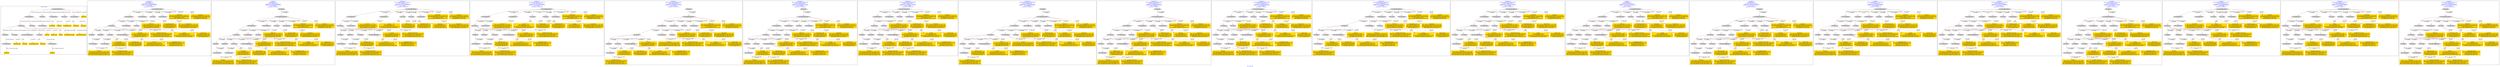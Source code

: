 digraph n0 {
fontcolor="blue"
remincross="true"
label="s21-s-met.json"
subgraph cluster_0 {
label="1-correct model"
n2[style="filled",color="white",fillcolor="lightgray",label="E12_Production1"];
n3[style="filled",color="white",fillcolor="lightgray",label="E21_Person1"];
n4[style="filled",color="white",fillcolor="lightgray",label="E55_Type1"];
n5[style="filled",color="white",fillcolor="lightgray",label="E52_Time-Span3"];
n6[style="filled",color="white",fillcolor="lightgray",label="E69_Death1"];
n7[style="filled",color="white",fillcolor="lightgray",label="E74_Group1"];
n8[style="filled",color="white",fillcolor="lightgray",label="E82_Actor_Appellation1"];
n9[style="filled",color="white",fillcolor="lightgray",label="E67_Birth1"];
n10[shape="plaintext",style="filled",fillcolor="gold",label="artistURI"];
n11[style="filled",color="white",fillcolor="lightgray",label="E22_Man-Made_Object1"];
n12[style="filled",color="white",fillcolor="lightgray",label="E35_Title1"];
n13[style="filled",color="white",fillcolor="lightgray",label="E8_Acquisition1"];
n14[style="filled",color="white",fillcolor="lightgray",label="E55_Type2"];
n15[style="filled",color="white",fillcolor="lightgray",label="E54_Dimension1"];
n16[shape="plaintext",style="filled",fillcolor="gold",label="objectURI"];
n17[shape="plaintext",style="filled",fillcolor="gold",label="artworkTitle"];
n18[style="filled",color="white",fillcolor="lightgray",label="E52_Time-Span1"];
n19[shape="plaintext",style="filled",fillcolor="gold",label="birthDate"];
n20[style="filled",color="white",fillcolor="lightgray",label="E52_Time-Span2"];
n21[shape="plaintext",style="filled",fillcolor="gold",label="deathDate"];
n22[shape="plaintext",style="filled",fillcolor="gold",label="dateOfStartOfCreation"];
n23[shape="plaintext",style="filled",fillcolor="gold",label="dateOfEndOfCreation"];
n24[shape="plaintext",style="filled",fillcolor="gold",label="dimensions"];
n25[shape="plaintext",style="filled",fillcolor="gold",label="medium_URI"];
n26[shape="plaintext",style="filled",fillcolor="gold",label="medium"];
n27[shape="plaintext",style="filled",fillcolor="gold",label="classification_URI"];
n28[shape="plaintext",style="filled",fillcolor="gold",label="classification"];
n29[shape="plaintext",style="filled",fillcolor="gold",label="nationality_URI"];
n30[shape="plaintext",style="filled",fillcolor="gold",label="nationality"];
n31[shape="plaintext",style="filled",fillcolor="gold",label="artistAppellationURI"];
n32[shape="plaintext",style="filled",fillcolor="gold",label="artistName"];
n33[shape="plaintext",style="filled",fillcolor="gold",label="creditLine"];
}
subgraph cluster_1 {
label="candidate 0\nlink coherence:1.0\nnode coherence:1.0\nconfidence:0.45936105965590573\nmapping score:0.530898130996413\ncost:27.99799\n-precision:0.82-recall:0.74"
n35[style="filled",color="white",fillcolor="lightgray",label="E12_Production1"];
n36[style="filled",color="white",fillcolor="lightgray",label="E21_Person1"];
n37[style="filled",color="white",fillcolor="lightgray",label="E52_Time-Span2"];
n38[style="filled",color="white",fillcolor="lightgray",label="E55_Type1"];
n39[style="filled",color="white",fillcolor="lightgray",label="E67_Birth1"];
n40[style="filled",color="white",fillcolor="lightgray",label="E69_Death1"];
n41[style="filled",color="white",fillcolor="lightgray",label="E74_Group1"];
n42[style="filled",color="white",fillcolor="lightgray",label="E82_Actor_Appellation1"];
n43[style="filled",color="white",fillcolor="lightgray",label="E22_Man-Made_Object1"];
n44[style="filled",color="white",fillcolor="lightgray",label="E54_Dimension1"];
n45[style="filled",color="white",fillcolor="lightgray",label="E55_Type2"];
n46[style="filled",color="white",fillcolor="lightgray",label="E8_Acquisition1"];
n47[style="filled",color="white",fillcolor="lightgray",label="E52_Time-Span1"];
n48[style="filled",color="white",fillcolor="lightgray",label="E52_Time-Span3"];
n49[shape="plaintext",style="filled",fillcolor="gold",label="creditLine\n[E30_Right,P3_has_note,0.427]\n[E8_Acquisition,P3_has_note,0.353]\n[E82_Actor_Appellation,label,0.13]\n[E52_Time-Span,P82_at_some_time_within,0.09]"];
n50[shape="plaintext",style="filled",fillcolor="gold",label="dateOfEndOfCreation\n[E52_Time-Span,P82_at_some_time_within,0.45]\n[E52_Time-Span,P82b_end_of_the_end,0.331]\n[E34_Inscription,P3_has_note,0.135]\n[E52_Time-Span,P82a_begin_of_the_begin,0.083]"];
n51[shape="plaintext",style="filled",fillcolor="gold",label="nationality\n[E74_Group,label,0.53]\n[E74_Group,classLink,0.308]\n[E55_Type,label,0.095]\n[E21_Person,P3_has_note,0.067]"];
n52[shape="plaintext",style="filled",fillcolor="gold",label="medium\n[E55_Type,label,0.328]\n[E57_Material,label,0.292]\n[E29_Design_or_Procedure,P3_has_note,0.213]\n[E12_Production,P3_has_note,0.166]"];
n53[shape="plaintext",style="filled",fillcolor="gold",label="classification_URI\n[E55_Type,classLink,0.619]\n[E74_Group,classLink,0.141]\n[E57_Material,classLink,0.121]\n[E55_Type,label,0.119]"];
n54[shape="plaintext",style="filled",fillcolor="gold",label="classification\n[E33_Linguistic_Object,P3_has_note,0.279]\n[E22_Man-Made_Object,P3_has_note,0.268]\n[E73_Information_Object,P3_has_note,0.251]\n[E8_Acquisition,P3_has_note,0.203]"];
n55[shape="plaintext",style="filled",fillcolor="gold",label="birthDate\n[E69_Death,P82_at_some_time_within,0.466]\n[E52_Time-Span,P82b_end_of_the_end,0.255]\n[E52_Time-Span,P82_at_some_time_within,0.172]\n[E52_Time-Span,P82a_begin_of_the_begin,0.106]"];
n56[shape="plaintext",style="filled",fillcolor="gold",label="artworkTitle\n[E22_Man-Made_Object,P3_has_note,0.313]\n[E73_Information_Object,P3_has_note,0.264]\n[E35_Title,label,0.238]\n[E33_Linguistic_Object,P3_has_note,0.184]"];
n57[shape="plaintext",style="filled",fillcolor="gold",label="artistAppellationURI\n[E82_Actor_Appellation,classLink,0.593]\n[E21_Person,classLink,0.371]\n[E39_Actor,classLink,0.029]\n[E30_Right,P3_has_note,0.007]"];
n58[shape="plaintext",style="filled",fillcolor="gold",label="dateOfStartOfCreation\n[E52_Time-Span,P82_at_some_time_within,0.45]\n[E52_Time-Span,P82b_end_of_the_end,0.331]\n[E34_Inscription,P3_has_note,0.135]\n[E52_Time-Span,P82a_begin_of_the_begin,0.083]"];
n59[shape="plaintext",style="filled",fillcolor="gold",label="nationality_URI\n[E74_Group,classLink,0.688]\n[E55_Type,classLink,0.189]\n[E57_Material,classLink,0.085]\n[E55_Type,label,0.038]"];
n60[shape="plaintext",style="filled",fillcolor="gold",label="medium_URI\n[E74_Group,classLink,0.342]\n[E55_Type,classLink,0.319]\n[E57_Material,classLink,0.294]\n[E55_Type,label,0.045]"];
n61[shape="plaintext",style="filled",fillcolor="gold",label="dimensions\n[E54_Dimension,P3_has_note,0.809]\n[E22_Man-Made_Object,P3_has_note,0.075]\n[E34_Inscription,P3_has_note,0.06]\n[E8_Acquisition,P3_has_note,0.056]"];
n62[shape="plaintext",style="filled",fillcolor="gold",label="artistURI\n[E21_Person,classLink,0.406]\n[E82_Actor_Appellation,classLink,0.34]\n[E39_Actor,classLink,0.202]\n[E30_Right,P3_has_note,0.052]"];
n63[shape="plaintext",style="filled",fillcolor="gold",label="objectURI\n[E22_Man-Made_Object,classLink,0.88]\n[E22_Man-Made_Object,P3_has_note,0.043]\n[E38_Image,classLink,0.041]\n[E30_Right,P3_has_note,0.036]"];
}
subgraph cluster_2 {
label="candidate 1\nlink coherence:1.0\nnode coherence:1.0\nconfidence:0.45936105965590573\nmapping score:0.530898130996413\ncost:28.99781\n-precision:0.79-recall:0.74"
n65[style="filled",color="white",fillcolor="lightgray",label="E12_Production1"];
n66[style="filled",color="white",fillcolor="lightgray",label="E21_Person1"];
n67[style="filled",color="white",fillcolor="lightgray",label="E52_Time-Span2"];
n68[style="filled",color="white",fillcolor="lightgray",label="E55_Type1"];
n69[style="filled",color="white",fillcolor="lightgray",label="E67_Birth1"];
n70[style="filled",color="white",fillcolor="lightgray",label="E69_Death1"];
n71[style="filled",color="white",fillcolor="lightgray",label="E74_Group1"];
n72[style="filled",color="white",fillcolor="lightgray",label="E82_Actor_Appellation1"];
n73[style="filled",color="white",fillcolor="lightgray",label="E22_Man-Made_Object1"];
n74[style="filled",color="white",fillcolor="lightgray",label="E54_Dimension1"];
n75[style="filled",color="white",fillcolor="lightgray",label="E55_Type2"];
n76[style="filled",color="white",fillcolor="lightgray",label="E8_Acquisition1"];
n77[style="filled",color="white",fillcolor="lightgray",label="E38_Image1"];
n78[style="filled",color="white",fillcolor="lightgray",label="E52_Time-Span1"];
n79[style="filled",color="white",fillcolor="lightgray",label="E52_Time-Span3"];
n80[shape="plaintext",style="filled",fillcolor="gold",label="creditLine\n[E30_Right,P3_has_note,0.427]\n[E8_Acquisition,P3_has_note,0.353]\n[E82_Actor_Appellation,label,0.13]\n[E52_Time-Span,P82_at_some_time_within,0.09]"];
n81[shape="plaintext",style="filled",fillcolor="gold",label="dateOfEndOfCreation\n[E52_Time-Span,P82_at_some_time_within,0.45]\n[E52_Time-Span,P82b_end_of_the_end,0.331]\n[E34_Inscription,P3_has_note,0.135]\n[E52_Time-Span,P82a_begin_of_the_begin,0.083]"];
n82[shape="plaintext",style="filled",fillcolor="gold",label="nationality\n[E74_Group,label,0.53]\n[E74_Group,classLink,0.308]\n[E55_Type,label,0.095]\n[E21_Person,P3_has_note,0.067]"];
n83[shape="plaintext",style="filled",fillcolor="gold",label="medium\n[E55_Type,label,0.328]\n[E57_Material,label,0.292]\n[E29_Design_or_Procedure,P3_has_note,0.213]\n[E12_Production,P3_has_note,0.166]"];
n84[shape="plaintext",style="filled",fillcolor="gold",label="classification_URI\n[E55_Type,classLink,0.619]\n[E74_Group,classLink,0.141]\n[E57_Material,classLink,0.121]\n[E55_Type,label,0.119]"];
n85[shape="plaintext",style="filled",fillcolor="gold",label="classification\n[E33_Linguistic_Object,P3_has_note,0.279]\n[E22_Man-Made_Object,P3_has_note,0.268]\n[E73_Information_Object,P3_has_note,0.251]\n[E8_Acquisition,P3_has_note,0.203]"];
n86[shape="plaintext",style="filled",fillcolor="gold",label="birthDate\n[E69_Death,P82_at_some_time_within,0.466]\n[E52_Time-Span,P82b_end_of_the_end,0.255]\n[E52_Time-Span,P82_at_some_time_within,0.172]\n[E52_Time-Span,P82a_begin_of_the_begin,0.106]"];
n87[shape="plaintext",style="filled",fillcolor="gold",label="artworkTitle\n[E22_Man-Made_Object,P3_has_note,0.313]\n[E73_Information_Object,P3_has_note,0.264]\n[E35_Title,label,0.238]\n[E33_Linguistic_Object,P3_has_note,0.184]"];
n88[shape="plaintext",style="filled",fillcolor="gold",label="artistAppellationURI\n[E82_Actor_Appellation,classLink,0.593]\n[E21_Person,classLink,0.371]\n[E39_Actor,classLink,0.029]\n[E30_Right,P3_has_note,0.007]"];
n89[shape="plaintext",style="filled",fillcolor="gold",label="dateOfStartOfCreation\n[E52_Time-Span,P82_at_some_time_within,0.45]\n[E52_Time-Span,P82b_end_of_the_end,0.331]\n[E34_Inscription,P3_has_note,0.135]\n[E52_Time-Span,P82a_begin_of_the_begin,0.083]"];
n90[shape="plaintext",style="filled",fillcolor="gold",label="nationality_URI\n[E74_Group,classLink,0.688]\n[E55_Type,classLink,0.189]\n[E57_Material,classLink,0.085]\n[E55_Type,label,0.038]"];
n91[shape="plaintext",style="filled",fillcolor="gold",label="medium_URI\n[E74_Group,classLink,0.342]\n[E55_Type,classLink,0.319]\n[E57_Material,classLink,0.294]\n[E55_Type,label,0.045]"];
n92[shape="plaintext",style="filled",fillcolor="gold",label="dimensions\n[E54_Dimension,P3_has_note,0.809]\n[E22_Man-Made_Object,P3_has_note,0.075]\n[E34_Inscription,P3_has_note,0.06]\n[E8_Acquisition,P3_has_note,0.056]"];
n93[shape="plaintext",style="filled",fillcolor="gold",label="artistURI\n[E21_Person,classLink,0.406]\n[E82_Actor_Appellation,classLink,0.34]\n[E39_Actor,classLink,0.202]\n[E30_Right,P3_has_note,0.052]"];
n94[shape="plaintext",style="filled",fillcolor="gold",label="objectURI\n[E22_Man-Made_Object,classLink,0.88]\n[E22_Man-Made_Object,P3_has_note,0.043]\n[E38_Image,classLink,0.041]\n[E30_Right,P3_has_note,0.036]"];
}
subgraph cluster_3 {
label="candidate 10\nlink coherence:0.9642857142857143\nnode coherence:1.0\nconfidence:0.4303343850896814\nmapping score:0.5212225728076716\ncost:27.99808\n-precision:0.75-recall:0.68"
n96[style="filled",color="white",fillcolor="lightgray",label="E12_Production1"];
n97[style="filled",color="white",fillcolor="lightgray",label="E21_Person1"];
n98[style="filled",color="white",fillcolor="lightgray",label="E52_Time-Span2"];
n99[style="filled",color="white",fillcolor="lightgray",label="E67_Birth1"];
n100[style="filled",color="white",fillcolor="lightgray",label="E69_Death1"];
n101[style="filled",color="white",fillcolor="lightgray",label="E74_Group1"];
n102[style="filled",color="white",fillcolor="lightgray",label="E82_Actor_Appellation1"];
n103[style="filled",color="white",fillcolor="lightgray",label="E22_Man-Made_Object1"];
n104[style="filled",color="white",fillcolor="lightgray",label="E54_Dimension1"];
n105[style="filled",color="white",fillcolor="lightgray",label="E55_Type1"];
n106[style="filled",color="white",fillcolor="lightgray",label="E55_Type2"];
n107[style="filled",color="white",fillcolor="lightgray",label="E8_Acquisition1"];
n108[style="filled",color="white",fillcolor="lightgray",label="E52_Time-Span1"];
n109[style="filled",color="white",fillcolor="lightgray",label="E52_Time-Span3"];
n110[shape="plaintext",style="filled",fillcolor="gold",label="creditLine\n[E30_Right,P3_has_note,0.427]\n[E8_Acquisition,P3_has_note,0.353]\n[E82_Actor_Appellation,label,0.13]\n[E52_Time-Span,P82_at_some_time_within,0.09]"];
n111[shape="plaintext",style="filled",fillcolor="gold",label="dateOfEndOfCreation\n[E52_Time-Span,P82_at_some_time_within,0.45]\n[E52_Time-Span,P82b_end_of_the_end,0.331]\n[E34_Inscription,P3_has_note,0.135]\n[E52_Time-Span,P82a_begin_of_the_begin,0.083]"];
n112[shape="plaintext",style="filled",fillcolor="gold",label="medium\n[E55_Type,label,0.328]\n[E57_Material,label,0.292]\n[E29_Design_or_Procedure,P3_has_note,0.213]\n[E12_Production,P3_has_note,0.166]"];
n113[shape="plaintext",style="filled",fillcolor="gold",label="classification_URI\n[E55_Type,classLink,0.619]\n[E74_Group,classLink,0.141]\n[E57_Material,classLink,0.121]\n[E55_Type,label,0.119]"];
n114[shape="plaintext",style="filled",fillcolor="gold",label="nationality\n[E74_Group,label,0.53]\n[E74_Group,classLink,0.308]\n[E55_Type,label,0.095]\n[E21_Person,P3_has_note,0.067]"];
n115[shape="plaintext",style="filled",fillcolor="gold",label="classification\n[E33_Linguistic_Object,P3_has_note,0.279]\n[E22_Man-Made_Object,P3_has_note,0.268]\n[E73_Information_Object,P3_has_note,0.251]\n[E8_Acquisition,P3_has_note,0.203]"];
n116[shape="plaintext",style="filled",fillcolor="gold",label="birthDate\n[E69_Death,P82_at_some_time_within,0.466]\n[E52_Time-Span,P82b_end_of_the_end,0.255]\n[E52_Time-Span,P82_at_some_time_within,0.172]\n[E52_Time-Span,P82a_begin_of_the_begin,0.106]"];
n117[shape="plaintext",style="filled",fillcolor="gold",label="artworkTitle\n[E22_Man-Made_Object,P3_has_note,0.313]\n[E73_Information_Object,P3_has_note,0.264]\n[E35_Title,label,0.238]\n[E33_Linguistic_Object,P3_has_note,0.184]"];
n118[shape="plaintext",style="filled",fillcolor="gold",label="artistAppellationURI\n[E82_Actor_Appellation,classLink,0.593]\n[E21_Person,classLink,0.371]\n[E39_Actor,classLink,0.029]\n[E30_Right,P3_has_note,0.007]"];
n119[shape="plaintext",style="filled",fillcolor="gold",label="dateOfStartOfCreation\n[E52_Time-Span,P82_at_some_time_within,0.45]\n[E52_Time-Span,P82b_end_of_the_end,0.331]\n[E34_Inscription,P3_has_note,0.135]\n[E52_Time-Span,P82a_begin_of_the_begin,0.083]"];
n120[shape="plaintext",style="filled",fillcolor="gold",label="nationality_URI\n[E74_Group,classLink,0.688]\n[E55_Type,classLink,0.189]\n[E57_Material,classLink,0.085]\n[E55_Type,label,0.038]"];
n121[shape="plaintext",style="filled",fillcolor="gold",label="medium_URI\n[E74_Group,classLink,0.342]\n[E55_Type,classLink,0.319]\n[E57_Material,classLink,0.294]\n[E55_Type,label,0.045]"];
n122[shape="plaintext",style="filled",fillcolor="gold",label="dimensions\n[E54_Dimension,P3_has_note,0.809]\n[E22_Man-Made_Object,P3_has_note,0.075]\n[E34_Inscription,P3_has_note,0.06]\n[E8_Acquisition,P3_has_note,0.056]"];
n123[shape="plaintext",style="filled",fillcolor="gold",label="artistURI\n[E21_Person,classLink,0.406]\n[E82_Actor_Appellation,classLink,0.34]\n[E39_Actor,classLink,0.202]\n[E30_Right,P3_has_note,0.052]"];
n124[shape="plaintext",style="filled",fillcolor="gold",label="objectURI\n[E22_Man-Made_Object,classLink,0.88]\n[E22_Man-Made_Object,P3_has_note,0.043]\n[E38_Image,classLink,0.041]\n[E30_Right,P3_has_note,0.036]"];
}
subgraph cluster_4 {
label="candidate 11\nlink coherence:0.9642857142857143\nnode coherence:1.0\nconfidence:0.4303343850896814\nmapping score:0.5212225728076716\ncost:27.99811\n-precision:0.75-recall:0.68"
n126[style="filled",color="white",fillcolor="lightgray",label="E12_Production1"];
n127[style="filled",color="white",fillcolor="lightgray",label="E21_Person1"];
n128[style="filled",color="white",fillcolor="lightgray",label="E52_Time-Span2"];
n129[style="filled",color="white",fillcolor="lightgray",label="E67_Birth1"];
n130[style="filled",color="white",fillcolor="lightgray",label="E69_Death1"];
n131[style="filled",color="white",fillcolor="lightgray",label="E74_Group1"];
n132[style="filled",color="white",fillcolor="lightgray",label="E82_Actor_Appellation1"];
n133[style="filled",color="white",fillcolor="lightgray",label="E22_Man-Made_Object1"];
n134[style="filled",color="white",fillcolor="lightgray",label="E54_Dimension1"];
n135[style="filled",color="white",fillcolor="lightgray",label="E55_Type1"];
n136[style="filled",color="white",fillcolor="lightgray",label="E55_Type2"];
n137[style="filled",color="white",fillcolor="lightgray",label="E8_Acquisition1"];
n138[style="filled",color="white",fillcolor="lightgray",label="E52_Time-Span1"];
n139[style="filled",color="white",fillcolor="lightgray",label="E52_Time-Span3"];
n140[shape="plaintext",style="filled",fillcolor="gold",label="creditLine\n[E30_Right,P3_has_note,0.427]\n[E8_Acquisition,P3_has_note,0.353]\n[E82_Actor_Appellation,label,0.13]\n[E52_Time-Span,P82_at_some_time_within,0.09]"];
n141[shape="plaintext",style="filled",fillcolor="gold",label="dateOfEndOfCreation\n[E52_Time-Span,P82_at_some_time_within,0.45]\n[E52_Time-Span,P82b_end_of_the_end,0.331]\n[E34_Inscription,P3_has_note,0.135]\n[E52_Time-Span,P82a_begin_of_the_begin,0.083]"];
n142[shape="plaintext",style="filled",fillcolor="gold",label="medium\n[E55_Type,label,0.328]\n[E57_Material,label,0.292]\n[E29_Design_or_Procedure,P3_has_note,0.213]\n[E12_Production,P3_has_note,0.166]"];
n143[shape="plaintext",style="filled",fillcolor="gold",label="classification_URI\n[E55_Type,classLink,0.619]\n[E74_Group,classLink,0.141]\n[E57_Material,classLink,0.121]\n[E55_Type,label,0.119]"];
n144[shape="plaintext",style="filled",fillcolor="gold",label="nationality\n[E74_Group,label,0.53]\n[E74_Group,classLink,0.308]\n[E55_Type,label,0.095]\n[E21_Person,P3_has_note,0.067]"];
n145[shape="plaintext",style="filled",fillcolor="gold",label="classification\n[E33_Linguistic_Object,P3_has_note,0.279]\n[E22_Man-Made_Object,P3_has_note,0.268]\n[E73_Information_Object,P3_has_note,0.251]\n[E8_Acquisition,P3_has_note,0.203]"];
n146[shape="plaintext",style="filled",fillcolor="gold",label="birthDate\n[E69_Death,P82_at_some_time_within,0.466]\n[E52_Time-Span,P82b_end_of_the_end,0.255]\n[E52_Time-Span,P82_at_some_time_within,0.172]\n[E52_Time-Span,P82a_begin_of_the_begin,0.106]"];
n147[shape="plaintext",style="filled",fillcolor="gold",label="artworkTitle\n[E22_Man-Made_Object,P3_has_note,0.313]\n[E73_Information_Object,P3_has_note,0.264]\n[E35_Title,label,0.238]\n[E33_Linguistic_Object,P3_has_note,0.184]"];
n148[shape="plaintext",style="filled",fillcolor="gold",label="artistAppellationURI\n[E82_Actor_Appellation,classLink,0.593]\n[E21_Person,classLink,0.371]\n[E39_Actor,classLink,0.029]\n[E30_Right,P3_has_note,0.007]"];
n149[shape="plaintext",style="filled",fillcolor="gold",label="dateOfStartOfCreation\n[E52_Time-Span,P82_at_some_time_within,0.45]\n[E52_Time-Span,P82b_end_of_the_end,0.331]\n[E34_Inscription,P3_has_note,0.135]\n[E52_Time-Span,P82a_begin_of_the_begin,0.083]"];
n150[shape="plaintext",style="filled",fillcolor="gold",label="nationality_URI\n[E74_Group,classLink,0.688]\n[E55_Type,classLink,0.189]\n[E57_Material,classLink,0.085]\n[E55_Type,label,0.038]"];
n151[shape="plaintext",style="filled",fillcolor="gold",label="medium_URI\n[E74_Group,classLink,0.342]\n[E55_Type,classLink,0.319]\n[E57_Material,classLink,0.294]\n[E55_Type,label,0.045]"];
n152[shape="plaintext",style="filled",fillcolor="gold",label="dimensions\n[E54_Dimension,P3_has_note,0.809]\n[E22_Man-Made_Object,P3_has_note,0.075]\n[E34_Inscription,P3_has_note,0.06]\n[E8_Acquisition,P3_has_note,0.056]"];
n153[shape="plaintext",style="filled",fillcolor="gold",label="artistURI\n[E21_Person,classLink,0.406]\n[E82_Actor_Appellation,classLink,0.34]\n[E39_Actor,classLink,0.202]\n[E30_Right,P3_has_note,0.052]"];
n154[shape="plaintext",style="filled",fillcolor="gold",label="objectURI\n[E22_Man-Made_Object,classLink,0.88]\n[E22_Man-Made_Object,P3_has_note,0.043]\n[E38_Image,classLink,0.041]\n[E30_Right,P3_has_note,0.036]"];
}
subgraph cluster_5 {
label="candidate 12\nlink coherence:0.9629629629629629\nnode coherence:0.96\nconfidence:0.4648905047939218\nmapping score:0.5305190571535295\ncost:26.99808\n-precision:0.74-recall:0.65"
n156[style="filled",color="white",fillcolor="lightgray",label="E12_Production1"];
n157[style="filled",color="white",fillcolor="lightgray",label="E21_Person1"];
n158[style="filled",color="white",fillcolor="lightgray",label="E52_Time-Span2"];
n159[style="filled",color="white",fillcolor="lightgray",label="E55_Type1"];
n160[style="filled",color="white",fillcolor="lightgray",label="E67_Birth1"];
n161[style="filled",color="white",fillcolor="lightgray",label="E74_Group1"];
n162[style="filled",color="white",fillcolor="lightgray",label="E82_Actor_Appellation1"];
n163[style="filled",color="white",fillcolor="lightgray",label="E22_Man-Made_Object1"];
n164[style="filled",color="white",fillcolor="lightgray",label="E54_Dimension1"];
n165[style="filled",color="white",fillcolor="lightgray",label="E55_Type2"];
n166[style="filled",color="white",fillcolor="lightgray",label="E8_Acquisition1"];
n167[style="filled",color="white",fillcolor="lightgray",label="E38_Image1"];
n168[style="filled",color="white",fillcolor="lightgray",label="E52_Time-Span1"];
n169[shape="plaintext",style="filled",fillcolor="gold",label="creditLine\n[E30_Right,P3_has_note,0.427]\n[E8_Acquisition,P3_has_note,0.353]\n[E82_Actor_Appellation,label,0.13]\n[E52_Time-Span,P82_at_some_time_within,0.09]"];
n170[shape="plaintext",style="filled",fillcolor="gold",label="nationality\n[E74_Group,label,0.53]\n[E74_Group,classLink,0.308]\n[E55_Type,label,0.095]\n[E21_Person,P3_has_note,0.067]"];
n171[shape="plaintext",style="filled",fillcolor="gold",label="medium\n[E55_Type,label,0.328]\n[E57_Material,label,0.292]\n[E29_Design_or_Procedure,P3_has_note,0.213]\n[E12_Production,P3_has_note,0.166]"];
n172[shape="plaintext",style="filled",fillcolor="gold",label="classification_URI\n[E55_Type,classLink,0.619]\n[E74_Group,classLink,0.141]\n[E57_Material,classLink,0.121]\n[E55_Type,label,0.119]"];
n173[shape="plaintext",style="filled",fillcolor="gold",label="classification\n[E33_Linguistic_Object,P3_has_note,0.279]\n[E22_Man-Made_Object,P3_has_note,0.268]\n[E73_Information_Object,P3_has_note,0.251]\n[E8_Acquisition,P3_has_note,0.203]"];
n174[shape="plaintext",style="filled",fillcolor="gold",label="dateOfEndOfCreation\n[E52_Time-Span,P82_at_some_time_within,0.45]\n[E52_Time-Span,P82b_end_of_the_end,0.331]\n[E34_Inscription,P3_has_note,0.135]\n[E52_Time-Span,P82a_begin_of_the_begin,0.083]"];
n175[shape="plaintext",style="filled",fillcolor="gold",label="birthDate\n[E69_Death,P82_at_some_time_within,0.466]\n[E52_Time-Span,P82b_end_of_the_end,0.255]\n[E52_Time-Span,P82_at_some_time_within,0.172]\n[E52_Time-Span,P82a_begin_of_the_begin,0.106]"];
n176[shape="plaintext",style="filled",fillcolor="gold",label="artworkTitle\n[E22_Man-Made_Object,P3_has_note,0.313]\n[E73_Information_Object,P3_has_note,0.264]\n[E35_Title,label,0.238]\n[E33_Linguistic_Object,P3_has_note,0.184]"];
n177[shape="plaintext",style="filled",fillcolor="gold",label="artistAppellationURI\n[E82_Actor_Appellation,classLink,0.593]\n[E21_Person,classLink,0.371]\n[E39_Actor,classLink,0.029]\n[E30_Right,P3_has_note,0.007]"];
n178[shape="plaintext",style="filled",fillcolor="gold",label="dateOfStartOfCreation\n[E52_Time-Span,P82_at_some_time_within,0.45]\n[E52_Time-Span,P82b_end_of_the_end,0.331]\n[E34_Inscription,P3_has_note,0.135]\n[E52_Time-Span,P82a_begin_of_the_begin,0.083]"];
n179[shape="plaintext",style="filled",fillcolor="gold",label="nationality_URI\n[E74_Group,classLink,0.688]\n[E55_Type,classLink,0.189]\n[E57_Material,classLink,0.085]\n[E55_Type,label,0.038]"];
n180[shape="plaintext",style="filled",fillcolor="gold",label="medium_URI\n[E74_Group,classLink,0.342]\n[E55_Type,classLink,0.319]\n[E57_Material,classLink,0.294]\n[E55_Type,label,0.045]"];
n181[shape="plaintext",style="filled",fillcolor="gold",label="dimensions\n[E54_Dimension,P3_has_note,0.809]\n[E22_Man-Made_Object,P3_has_note,0.075]\n[E34_Inscription,P3_has_note,0.06]\n[E8_Acquisition,P3_has_note,0.056]"];
n182[shape="plaintext",style="filled",fillcolor="gold",label="artistURI\n[E21_Person,classLink,0.406]\n[E82_Actor_Appellation,classLink,0.34]\n[E39_Actor,classLink,0.202]\n[E30_Right,P3_has_note,0.052]"];
n183[shape="plaintext",style="filled",fillcolor="gold",label="objectURI\n[E22_Man-Made_Object,classLink,0.88]\n[E22_Man-Made_Object,P3_has_note,0.043]\n[E38_Image,classLink,0.041]\n[E30_Right,P3_has_note,0.036]"];
}
subgraph cluster_6 {
label="candidate 13\nlink coherence:0.9629629629629629\nnode coherence:0.96\nconfidence:0.4648905047939218\nmapping score:0.5305190571535295\ncost:125.99808\n-precision:0.74-recall:0.65"
n185[style="filled",color="white",fillcolor="lightgray",label="E12_Production1"];
n186[style="filled",color="white",fillcolor="lightgray",label="E21_Person1"];
n187[style="filled",color="white",fillcolor="lightgray",label="E52_Time-Span2"];
n188[style="filled",color="white",fillcolor="lightgray",label="E55_Type1"];
n189[style="filled",color="white",fillcolor="lightgray",label="E67_Birth1"];
n190[style="filled",color="white",fillcolor="lightgray",label="E74_Group1"];
n191[style="filled",color="white",fillcolor="lightgray",label="E82_Actor_Appellation1"];
n192[style="filled",color="white",fillcolor="lightgray",label="E22_Man-Made_Object1"];
n193[style="filled",color="white",fillcolor="lightgray",label="E54_Dimension1"];
n194[style="filled",color="white",fillcolor="lightgray",label="E55_Type2"];
n195[style="filled",color="white",fillcolor="lightgray",label="E8_Acquisition1"];
n196[style="filled",color="white",fillcolor="lightgray",label="E38_Image1"];
n197[style="filled",color="white",fillcolor="lightgray",label="E52_Time-Span1"];
n198[shape="plaintext",style="filled",fillcolor="gold",label="creditLine\n[E30_Right,P3_has_note,0.427]\n[E8_Acquisition,P3_has_note,0.353]\n[E82_Actor_Appellation,label,0.13]\n[E52_Time-Span,P82_at_some_time_within,0.09]"];
n199[shape="plaintext",style="filled",fillcolor="gold",label="nationality\n[E74_Group,label,0.53]\n[E74_Group,classLink,0.308]\n[E55_Type,label,0.095]\n[E21_Person,P3_has_note,0.067]"];
n200[shape="plaintext",style="filled",fillcolor="gold",label="birthDate\n[E69_Death,P82_at_some_time_within,0.466]\n[E52_Time-Span,P82b_end_of_the_end,0.255]\n[E52_Time-Span,P82_at_some_time_within,0.172]\n[E52_Time-Span,P82a_begin_of_the_begin,0.106]"];
n201[shape="plaintext",style="filled",fillcolor="gold",label="medium\n[E55_Type,label,0.328]\n[E57_Material,label,0.292]\n[E29_Design_or_Procedure,P3_has_note,0.213]\n[E12_Production,P3_has_note,0.166]"];
n202[shape="plaintext",style="filled",fillcolor="gold",label="classification_URI\n[E55_Type,classLink,0.619]\n[E74_Group,classLink,0.141]\n[E57_Material,classLink,0.121]\n[E55_Type,label,0.119]"];
n203[shape="plaintext",style="filled",fillcolor="gold",label="classification\n[E33_Linguistic_Object,P3_has_note,0.279]\n[E22_Man-Made_Object,P3_has_note,0.268]\n[E73_Information_Object,P3_has_note,0.251]\n[E8_Acquisition,P3_has_note,0.203]"];
n204[shape="plaintext",style="filled",fillcolor="gold",label="dateOfStartOfCreation\n[E52_Time-Span,P82_at_some_time_within,0.45]\n[E52_Time-Span,P82b_end_of_the_end,0.331]\n[E34_Inscription,P3_has_note,0.135]\n[E52_Time-Span,P82a_begin_of_the_begin,0.083]"];
n205[shape="plaintext",style="filled",fillcolor="gold",label="artworkTitle\n[E22_Man-Made_Object,P3_has_note,0.313]\n[E73_Information_Object,P3_has_note,0.264]\n[E35_Title,label,0.238]\n[E33_Linguistic_Object,P3_has_note,0.184]"];
n206[shape="plaintext",style="filled",fillcolor="gold",label="artistAppellationURI\n[E82_Actor_Appellation,classLink,0.593]\n[E21_Person,classLink,0.371]\n[E39_Actor,classLink,0.029]\n[E30_Right,P3_has_note,0.007]"];
n207[shape="plaintext",style="filled",fillcolor="gold",label="dateOfEndOfCreation\n[E52_Time-Span,P82_at_some_time_within,0.45]\n[E52_Time-Span,P82b_end_of_the_end,0.331]\n[E34_Inscription,P3_has_note,0.135]\n[E52_Time-Span,P82a_begin_of_the_begin,0.083]"];
n208[shape="plaintext",style="filled",fillcolor="gold",label="nationality_URI\n[E74_Group,classLink,0.688]\n[E55_Type,classLink,0.189]\n[E57_Material,classLink,0.085]\n[E55_Type,label,0.038]"];
n209[shape="plaintext",style="filled",fillcolor="gold",label="medium_URI\n[E74_Group,classLink,0.342]\n[E55_Type,classLink,0.319]\n[E57_Material,classLink,0.294]\n[E55_Type,label,0.045]"];
n210[shape="plaintext",style="filled",fillcolor="gold",label="dimensions\n[E54_Dimension,P3_has_note,0.809]\n[E22_Man-Made_Object,P3_has_note,0.075]\n[E34_Inscription,P3_has_note,0.06]\n[E8_Acquisition,P3_has_note,0.056]"];
n211[shape="plaintext",style="filled",fillcolor="gold",label="artistURI\n[E21_Person,classLink,0.406]\n[E82_Actor_Appellation,classLink,0.34]\n[E39_Actor,classLink,0.202]\n[E30_Right,P3_has_note,0.052]"];
n212[shape="plaintext",style="filled",fillcolor="gold",label="objectURI\n[E22_Man-Made_Object,classLink,0.88]\n[E22_Man-Made_Object,P3_has_note,0.043]\n[E38_Image,classLink,0.041]\n[E30_Right,P3_has_note,0.036]"];
}
subgraph cluster_7 {
label="candidate 14\nlink coherence:0.9629629629629629\nnode coherence:0.96\nconfidence:0.4648905047939218\nmapping score:0.5305190571535295\ncost:125.99815\n-precision:0.74-recall:0.65"
n214[style="filled",color="white",fillcolor="lightgray",label="E12_Production1"];
n215[style="filled",color="white",fillcolor="lightgray",label="E21_Person1"];
n216[style="filled",color="white",fillcolor="lightgray",label="E55_Type1"];
n217[style="filled",color="white",fillcolor="lightgray",label="E67_Birth1"];
n218[style="filled",color="white",fillcolor="lightgray",label="E69_Death1"];
n219[style="filled",color="white",fillcolor="lightgray",label="E74_Group1"];
n220[style="filled",color="white",fillcolor="lightgray",label="E82_Actor_Appellation1"];
n221[style="filled",color="white",fillcolor="lightgray",label="E22_Man-Made_Object1"];
n222[style="filled",color="white",fillcolor="lightgray",label="E54_Dimension1"];
n223[style="filled",color="white",fillcolor="lightgray",label="E55_Type2"];
n224[style="filled",color="white",fillcolor="lightgray",label="E8_Acquisition1"];
n225[style="filled",color="white",fillcolor="lightgray",label="E52_Time-Span1"];
n226[style="filled",color="white",fillcolor="lightgray",label="E52_Time-Span3"];
n227[shape="plaintext",style="filled",fillcolor="gold",label="creditLine\n[E30_Right,P3_has_note,0.427]\n[E8_Acquisition,P3_has_note,0.353]\n[E82_Actor_Appellation,label,0.13]\n[E52_Time-Span,P82_at_some_time_within,0.09]"];
n228[shape="plaintext",style="filled",fillcolor="gold",label="dateOfEndOfCreation\n[E52_Time-Span,P82_at_some_time_within,0.45]\n[E52_Time-Span,P82b_end_of_the_end,0.331]\n[E34_Inscription,P3_has_note,0.135]\n[E52_Time-Span,P82a_begin_of_the_begin,0.083]"];
n229[shape="plaintext",style="filled",fillcolor="gold",label="nationality\n[E74_Group,label,0.53]\n[E74_Group,classLink,0.308]\n[E55_Type,label,0.095]\n[E21_Person,P3_has_note,0.067]"];
n230[shape="plaintext",style="filled",fillcolor="gold",label="birthDate\n[E69_Death,P82_at_some_time_within,0.466]\n[E52_Time-Span,P82b_end_of_the_end,0.255]\n[E52_Time-Span,P82_at_some_time_within,0.172]\n[E52_Time-Span,P82a_begin_of_the_begin,0.106]"];
n231[shape="plaintext",style="filled",fillcolor="gold",label="medium\n[E55_Type,label,0.328]\n[E57_Material,label,0.292]\n[E29_Design_or_Procedure,P3_has_note,0.213]\n[E12_Production,P3_has_note,0.166]"];
n232[shape="plaintext",style="filled",fillcolor="gold",label="classification_URI\n[E55_Type,classLink,0.619]\n[E74_Group,classLink,0.141]\n[E57_Material,classLink,0.121]\n[E55_Type,label,0.119]"];
n233[shape="plaintext",style="filled",fillcolor="gold",label="classification\n[E33_Linguistic_Object,P3_has_note,0.279]\n[E22_Man-Made_Object,P3_has_note,0.268]\n[E73_Information_Object,P3_has_note,0.251]\n[E8_Acquisition,P3_has_note,0.203]"];
n234[shape="plaintext",style="filled",fillcolor="gold",label="dateOfStartOfCreation\n[E52_Time-Span,P82_at_some_time_within,0.45]\n[E52_Time-Span,P82b_end_of_the_end,0.331]\n[E34_Inscription,P3_has_note,0.135]\n[E52_Time-Span,P82a_begin_of_the_begin,0.083]"];
n235[shape="plaintext",style="filled",fillcolor="gold",label="artworkTitle\n[E22_Man-Made_Object,P3_has_note,0.313]\n[E73_Information_Object,P3_has_note,0.264]\n[E35_Title,label,0.238]\n[E33_Linguistic_Object,P3_has_note,0.184]"];
n236[shape="plaintext",style="filled",fillcolor="gold",label="artistAppellationURI\n[E82_Actor_Appellation,classLink,0.593]\n[E21_Person,classLink,0.371]\n[E39_Actor,classLink,0.029]\n[E30_Right,P3_has_note,0.007]"];
n237[shape="plaintext",style="filled",fillcolor="gold",label="nationality_URI\n[E74_Group,classLink,0.688]\n[E55_Type,classLink,0.189]\n[E57_Material,classLink,0.085]\n[E55_Type,label,0.038]"];
n238[shape="plaintext",style="filled",fillcolor="gold",label="medium_URI\n[E74_Group,classLink,0.342]\n[E55_Type,classLink,0.319]\n[E57_Material,classLink,0.294]\n[E55_Type,label,0.045]"];
n239[shape="plaintext",style="filled",fillcolor="gold",label="dimensions\n[E54_Dimension,P3_has_note,0.809]\n[E22_Man-Made_Object,P3_has_note,0.075]\n[E34_Inscription,P3_has_note,0.06]\n[E8_Acquisition,P3_has_note,0.056]"];
n240[shape="plaintext",style="filled",fillcolor="gold",label="artistURI\n[E21_Person,classLink,0.406]\n[E82_Actor_Appellation,classLink,0.34]\n[E39_Actor,classLink,0.202]\n[E30_Right,P3_has_note,0.052]"];
n241[shape="plaintext",style="filled",fillcolor="gold",label="objectURI\n[E22_Man-Made_Object,classLink,0.88]\n[E22_Man-Made_Object,P3_has_note,0.043]\n[E38_Image,classLink,0.041]\n[E30_Right,P3_has_note,0.036]"];
}
subgraph cluster_8 {
label="candidate 15\nlink coherence:0.9629629629629629\nnode coherence:0.96\nconfidence:0.4358638302276975\nmapping score:0.5208434989647881\ncost:26.99808\n-precision:0.7-recall:0.61"
n243[style="filled",color="white",fillcolor="lightgray",label="E12_Production1"];
n244[style="filled",color="white",fillcolor="lightgray",label="E21_Person1"];
n245[style="filled",color="white",fillcolor="lightgray",label="E52_Time-Span2"];
n246[style="filled",color="white",fillcolor="lightgray",label="E55_Type1"];
n247[style="filled",color="white",fillcolor="lightgray",label="E67_Birth1"];
n248[style="filled",color="white",fillcolor="lightgray",label="E74_Group1"];
n249[style="filled",color="white",fillcolor="lightgray",label="E82_Actor_Appellation1"];
n250[style="filled",color="white",fillcolor="lightgray",label="E22_Man-Made_Object1"];
n251[style="filled",color="white",fillcolor="lightgray",label="E54_Dimension1"];
n252[style="filled",color="white",fillcolor="lightgray",label="E55_Type2"];
n253[style="filled",color="white",fillcolor="lightgray",label="E8_Acquisition1"];
n254[style="filled",color="white",fillcolor="lightgray",label="E38_Image1"];
n255[style="filled",color="white",fillcolor="lightgray",label="E52_Time-Span1"];
n256[shape="plaintext",style="filled",fillcolor="gold",label="creditLine\n[E30_Right,P3_has_note,0.427]\n[E8_Acquisition,P3_has_note,0.353]\n[E82_Actor_Appellation,label,0.13]\n[E52_Time-Span,P82_at_some_time_within,0.09]"];
n257[shape="plaintext",style="filled",fillcolor="gold",label="medium\n[E55_Type,label,0.328]\n[E57_Material,label,0.292]\n[E29_Design_or_Procedure,P3_has_note,0.213]\n[E12_Production,P3_has_note,0.166]"];
n258[shape="plaintext",style="filled",fillcolor="gold",label="classification_URI\n[E55_Type,classLink,0.619]\n[E74_Group,classLink,0.141]\n[E57_Material,classLink,0.121]\n[E55_Type,label,0.119]"];
n259[shape="plaintext",style="filled",fillcolor="gold",label="nationality\n[E74_Group,label,0.53]\n[E74_Group,classLink,0.308]\n[E55_Type,label,0.095]\n[E21_Person,P3_has_note,0.067]"];
n260[shape="plaintext",style="filled",fillcolor="gold",label="classification\n[E33_Linguistic_Object,P3_has_note,0.279]\n[E22_Man-Made_Object,P3_has_note,0.268]\n[E73_Information_Object,P3_has_note,0.251]\n[E8_Acquisition,P3_has_note,0.203]"];
n261[shape="plaintext",style="filled",fillcolor="gold",label="dateOfEndOfCreation\n[E52_Time-Span,P82_at_some_time_within,0.45]\n[E52_Time-Span,P82b_end_of_the_end,0.331]\n[E34_Inscription,P3_has_note,0.135]\n[E52_Time-Span,P82a_begin_of_the_begin,0.083]"];
n262[shape="plaintext",style="filled",fillcolor="gold",label="birthDate\n[E69_Death,P82_at_some_time_within,0.466]\n[E52_Time-Span,P82b_end_of_the_end,0.255]\n[E52_Time-Span,P82_at_some_time_within,0.172]\n[E52_Time-Span,P82a_begin_of_the_begin,0.106]"];
n263[shape="plaintext",style="filled",fillcolor="gold",label="artworkTitle\n[E22_Man-Made_Object,P3_has_note,0.313]\n[E73_Information_Object,P3_has_note,0.264]\n[E35_Title,label,0.238]\n[E33_Linguistic_Object,P3_has_note,0.184]"];
n264[shape="plaintext",style="filled",fillcolor="gold",label="artistAppellationURI\n[E82_Actor_Appellation,classLink,0.593]\n[E21_Person,classLink,0.371]\n[E39_Actor,classLink,0.029]\n[E30_Right,P3_has_note,0.007]"];
n265[shape="plaintext",style="filled",fillcolor="gold",label="dateOfStartOfCreation\n[E52_Time-Span,P82_at_some_time_within,0.45]\n[E52_Time-Span,P82b_end_of_the_end,0.331]\n[E34_Inscription,P3_has_note,0.135]\n[E52_Time-Span,P82a_begin_of_the_begin,0.083]"];
n266[shape="plaintext",style="filled",fillcolor="gold",label="nationality_URI\n[E74_Group,classLink,0.688]\n[E55_Type,classLink,0.189]\n[E57_Material,classLink,0.085]\n[E55_Type,label,0.038]"];
n267[shape="plaintext",style="filled",fillcolor="gold",label="medium_URI\n[E74_Group,classLink,0.342]\n[E55_Type,classLink,0.319]\n[E57_Material,classLink,0.294]\n[E55_Type,label,0.045]"];
n268[shape="plaintext",style="filled",fillcolor="gold",label="dimensions\n[E54_Dimension,P3_has_note,0.809]\n[E22_Man-Made_Object,P3_has_note,0.075]\n[E34_Inscription,P3_has_note,0.06]\n[E8_Acquisition,P3_has_note,0.056]"];
n269[shape="plaintext",style="filled",fillcolor="gold",label="artistURI\n[E21_Person,classLink,0.406]\n[E82_Actor_Appellation,classLink,0.34]\n[E39_Actor,classLink,0.202]\n[E30_Right,P3_has_note,0.052]"];
n270[shape="plaintext",style="filled",fillcolor="gold",label="objectURI\n[E22_Man-Made_Object,classLink,0.88]\n[E22_Man-Made_Object,P3_has_note,0.043]\n[E38_Image,classLink,0.041]\n[E30_Right,P3_has_note,0.036]"];
}
subgraph cluster_9 {
label="candidate 16\nlink coherence:0.9629629629629629\nnode coherence:0.96\nconfidence:0.4358638302276975\nmapping score:0.5208434989647881\ncost:125.99808\n-precision:0.7-recall:0.61"
n272[style="filled",color="white",fillcolor="lightgray",label="E12_Production1"];
n273[style="filled",color="white",fillcolor="lightgray",label="E21_Person1"];
n274[style="filled",color="white",fillcolor="lightgray",label="E52_Time-Span2"];
n275[style="filled",color="white",fillcolor="lightgray",label="E55_Type1"];
n276[style="filled",color="white",fillcolor="lightgray",label="E67_Birth1"];
n277[style="filled",color="white",fillcolor="lightgray",label="E74_Group1"];
n278[style="filled",color="white",fillcolor="lightgray",label="E82_Actor_Appellation1"];
n279[style="filled",color="white",fillcolor="lightgray",label="E22_Man-Made_Object1"];
n280[style="filled",color="white",fillcolor="lightgray",label="E54_Dimension1"];
n281[style="filled",color="white",fillcolor="lightgray",label="E55_Type2"];
n282[style="filled",color="white",fillcolor="lightgray",label="E8_Acquisition1"];
n283[style="filled",color="white",fillcolor="lightgray",label="E38_Image1"];
n284[style="filled",color="white",fillcolor="lightgray",label="E52_Time-Span1"];
n285[shape="plaintext",style="filled",fillcolor="gold",label="creditLine\n[E30_Right,P3_has_note,0.427]\n[E8_Acquisition,P3_has_note,0.353]\n[E82_Actor_Appellation,label,0.13]\n[E52_Time-Span,P82_at_some_time_within,0.09]"];
n286[shape="plaintext",style="filled",fillcolor="gold",label="birthDate\n[E69_Death,P82_at_some_time_within,0.466]\n[E52_Time-Span,P82b_end_of_the_end,0.255]\n[E52_Time-Span,P82_at_some_time_within,0.172]\n[E52_Time-Span,P82a_begin_of_the_begin,0.106]"];
n287[shape="plaintext",style="filled",fillcolor="gold",label="medium\n[E55_Type,label,0.328]\n[E57_Material,label,0.292]\n[E29_Design_or_Procedure,P3_has_note,0.213]\n[E12_Production,P3_has_note,0.166]"];
n288[shape="plaintext",style="filled",fillcolor="gold",label="classification_URI\n[E55_Type,classLink,0.619]\n[E74_Group,classLink,0.141]\n[E57_Material,classLink,0.121]\n[E55_Type,label,0.119]"];
n289[shape="plaintext",style="filled",fillcolor="gold",label="nationality\n[E74_Group,label,0.53]\n[E74_Group,classLink,0.308]\n[E55_Type,label,0.095]\n[E21_Person,P3_has_note,0.067]"];
n290[shape="plaintext",style="filled",fillcolor="gold",label="classification\n[E33_Linguistic_Object,P3_has_note,0.279]\n[E22_Man-Made_Object,P3_has_note,0.268]\n[E73_Information_Object,P3_has_note,0.251]\n[E8_Acquisition,P3_has_note,0.203]"];
n291[shape="plaintext",style="filled",fillcolor="gold",label="dateOfStartOfCreation\n[E52_Time-Span,P82_at_some_time_within,0.45]\n[E52_Time-Span,P82b_end_of_the_end,0.331]\n[E34_Inscription,P3_has_note,0.135]\n[E52_Time-Span,P82a_begin_of_the_begin,0.083]"];
n292[shape="plaintext",style="filled",fillcolor="gold",label="artworkTitle\n[E22_Man-Made_Object,P3_has_note,0.313]\n[E73_Information_Object,P3_has_note,0.264]\n[E35_Title,label,0.238]\n[E33_Linguistic_Object,P3_has_note,0.184]"];
n293[shape="plaintext",style="filled",fillcolor="gold",label="artistAppellationURI\n[E82_Actor_Appellation,classLink,0.593]\n[E21_Person,classLink,0.371]\n[E39_Actor,classLink,0.029]\n[E30_Right,P3_has_note,0.007]"];
n294[shape="plaintext",style="filled",fillcolor="gold",label="dateOfEndOfCreation\n[E52_Time-Span,P82_at_some_time_within,0.45]\n[E52_Time-Span,P82b_end_of_the_end,0.331]\n[E34_Inscription,P3_has_note,0.135]\n[E52_Time-Span,P82a_begin_of_the_begin,0.083]"];
n295[shape="plaintext",style="filled",fillcolor="gold",label="nationality_URI\n[E74_Group,classLink,0.688]\n[E55_Type,classLink,0.189]\n[E57_Material,classLink,0.085]\n[E55_Type,label,0.038]"];
n296[shape="plaintext",style="filled",fillcolor="gold",label="medium_URI\n[E74_Group,classLink,0.342]\n[E55_Type,classLink,0.319]\n[E57_Material,classLink,0.294]\n[E55_Type,label,0.045]"];
n297[shape="plaintext",style="filled",fillcolor="gold",label="dimensions\n[E54_Dimension,P3_has_note,0.809]\n[E22_Man-Made_Object,P3_has_note,0.075]\n[E34_Inscription,P3_has_note,0.06]\n[E8_Acquisition,P3_has_note,0.056]"];
n298[shape="plaintext",style="filled",fillcolor="gold",label="artistURI\n[E21_Person,classLink,0.406]\n[E82_Actor_Appellation,classLink,0.34]\n[E39_Actor,classLink,0.202]\n[E30_Right,P3_has_note,0.052]"];
n299[shape="plaintext",style="filled",fillcolor="gold",label="objectURI\n[E22_Man-Made_Object,classLink,0.88]\n[E22_Man-Made_Object,P3_has_note,0.043]\n[E38_Image,classLink,0.041]\n[E30_Right,P3_has_note,0.036]"];
}
subgraph cluster_10 {
label="candidate 17\nlink coherence:0.9629629629629629\nnode coherence:0.96\nconfidence:0.4358638302276975\nmapping score:0.5208434989647881\ncost:125.99815\n-precision:0.7-recall:0.61"
n301[style="filled",color="white",fillcolor="lightgray",label="E12_Production1"];
n302[style="filled",color="white",fillcolor="lightgray",label="E21_Person1"];
n303[style="filled",color="white",fillcolor="lightgray",label="E55_Type1"];
n304[style="filled",color="white",fillcolor="lightgray",label="E67_Birth1"];
n305[style="filled",color="white",fillcolor="lightgray",label="E69_Death1"];
n306[style="filled",color="white",fillcolor="lightgray",label="E74_Group1"];
n307[style="filled",color="white",fillcolor="lightgray",label="E82_Actor_Appellation1"];
n308[style="filled",color="white",fillcolor="lightgray",label="E22_Man-Made_Object1"];
n309[style="filled",color="white",fillcolor="lightgray",label="E54_Dimension1"];
n310[style="filled",color="white",fillcolor="lightgray",label="E55_Type2"];
n311[style="filled",color="white",fillcolor="lightgray",label="E8_Acquisition1"];
n312[style="filled",color="white",fillcolor="lightgray",label="E52_Time-Span1"];
n313[style="filled",color="white",fillcolor="lightgray",label="E52_Time-Span3"];
n314[shape="plaintext",style="filled",fillcolor="gold",label="creditLine\n[E30_Right,P3_has_note,0.427]\n[E8_Acquisition,P3_has_note,0.353]\n[E82_Actor_Appellation,label,0.13]\n[E52_Time-Span,P82_at_some_time_within,0.09]"];
n315[shape="plaintext",style="filled",fillcolor="gold",label="dateOfEndOfCreation\n[E52_Time-Span,P82_at_some_time_within,0.45]\n[E52_Time-Span,P82b_end_of_the_end,0.331]\n[E34_Inscription,P3_has_note,0.135]\n[E52_Time-Span,P82a_begin_of_the_begin,0.083]"];
n316[shape="plaintext",style="filled",fillcolor="gold",label="birthDate\n[E69_Death,P82_at_some_time_within,0.466]\n[E52_Time-Span,P82b_end_of_the_end,0.255]\n[E52_Time-Span,P82_at_some_time_within,0.172]\n[E52_Time-Span,P82a_begin_of_the_begin,0.106]"];
n317[shape="plaintext",style="filled",fillcolor="gold",label="medium\n[E55_Type,label,0.328]\n[E57_Material,label,0.292]\n[E29_Design_or_Procedure,P3_has_note,0.213]\n[E12_Production,P3_has_note,0.166]"];
n318[shape="plaintext",style="filled",fillcolor="gold",label="classification_URI\n[E55_Type,classLink,0.619]\n[E74_Group,classLink,0.141]\n[E57_Material,classLink,0.121]\n[E55_Type,label,0.119]"];
n319[shape="plaintext",style="filled",fillcolor="gold",label="nationality\n[E74_Group,label,0.53]\n[E74_Group,classLink,0.308]\n[E55_Type,label,0.095]\n[E21_Person,P3_has_note,0.067]"];
n320[shape="plaintext",style="filled",fillcolor="gold",label="classification\n[E33_Linguistic_Object,P3_has_note,0.279]\n[E22_Man-Made_Object,P3_has_note,0.268]\n[E73_Information_Object,P3_has_note,0.251]\n[E8_Acquisition,P3_has_note,0.203]"];
n321[shape="plaintext",style="filled",fillcolor="gold",label="dateOfStartOfCreation\n[E52_Time-Span,P82_at_some_time_within,0.45]\n[E52_Time-Span,P82b_end_of_the_end,0.331]\n[E34_Inscription,P3_has_note,0.135]\n[E52_Time-Span,P82a_begin_of_the_begin,0.083]"];
n322[shape="plaintext",style="filled",fillcolor="gold",label="artworkTitle\n[E22_Man-Made_Object,P3_has_note,0.313]\n[E73_Information_Object,P3_has_note,0.264]\n[E35_Title,label,0.238]\n[E33_Linguistic_Object,P3_has_note,0.184]"];
n323[shape="plaintext",style="filled",fillcolor="gold",label="artistAppellationURI\n[E82_Actor_Appellation,classLink,0.593]\n[E21_Person,classLink,0.371]\n[E39_Actor,classLink,0.029]\n[E30_Right,P3_has_note,0.007]"];
n324[shape="plaintext",style="filled",fillcolor="gold",label="nationality_URI\n[E74_Group,classLink,0.688]\n[E55_Type,classLink,0.189]\n[E57_Material,classLink,0.085]\n[E55_Type,label,0.038]"];
n325[shape="plaintext",style="filled",fillcolor="gold",label="medium_URI\n[E74_Group,classLink,0.342]\n[E55_Type,classLink,0.319]\n[E57_Material,classLink,0.294]\n[E55_Type,label,0.045]"];
n326[shape="plaintext",style="filled",fillcolor="gold",label="dimensions\n[E54_Dimension,P3_has_note,0.809]\n[E22_Man-Made_Object,P3_has_note,0.075]\n[E34_Inscription,P3_has_note,0.06]\n[E8_Acquisition,P3_has_note,0.056]"];
n327[shape="plaintext",style="filled",fillcolor="gold",label="artistURI\n[E21_Person,classLink,0.406]\n[E82_Actor_Appellation,classLink,0.34]\n[E39_Actor,classLink,0.202]\n[E30_Right,P3_has_note,0.052]"];
n328[shape="plaintext",style="filled",fillcolor="gold",label="objectURI\n[E22_Man-Made_Object,classLink,0.88]\n[E22_Man-Made_Object,P3_has_note,0.043]\n[E38_Image,classLink,0.041]\n[E30_Right,P3_has_note,0.036]"];
}
subgraph cluster_11 {
label="candidate 18\nlink coherence:0.9615384615384616\nnode coherence:0.96\nconfidence:0.4648905047939218\nmapping score:0.5305190571535295\ncost:25.99826\n-precision:0.77-recall:0.65"
n330[style="filled",color="white",fillcolor="lightgray",label="E12_Production1"];
n331[style="filled",color="white",fillcolor="lightgray",label="E21_Person1"];
n332[style="filled",color="white",fillcolor="lightgray",label="E52_Time-Span2"];
n333[style="filled",color="white",fillcolor="lightgray",label="E55_Type1"];
n334[style="filled",color="white",fillcolor="lightgray",label="E67_Birth1"];
n335[style="filled",color="white",fillcolor="lightgray",label="E74_Group1"];
n336[style="filled",color="white",fillcolor="lightgray",label="E82_Actor_Appellation1"];
n337[style="filled",color="white",fillcolor="lightgray",label="E22_Man-Made_Object1"];
n338[style="filled",color="white",fillcolor="lightgray",label="E54_Dimension1"];
n339[style="filled",color="white",fillcolor="lightgray",label="E55_Type2"];
n340[style="filled",color="white",fillcolor="lightgray",label="E8_Acquisition1"];
n341[style="filled",color="white",fillcolor="lightgray",label="E52_Time-Span1"];
n342[shape="plaintext",style="filled",fillcolor="gold",label="creditLine\n[E30_Right,P3_has_note,0.427]\n[E8_Acquisition,P3_has_note,0.353]\n[E82_Actor_Appellation,label,0.13]\n[E52_Time-Span,P82_at_some_time_within,0.09]"];
n343[shape="plaintext",style="filled",fillcolor="gold",label="nationality\n[E74_Group,label,0.53]\n[E74_Group,classLink,0.308]\n[E55_Type,label,0.095]\n[E21_Person,P3_has_note,0.067]"];
n344[shape="plaintext",style="filled",fillcolor="gold",label="medium\n[E55_Type,label,0.328]\n[E57_Material,label,0.292]\n[E29_Design_or_Procedure,P3_has_note,0.213]\n[E12_Production,P3_has_note,0.166]"];
n345[shape="plaintext",style="filled",fillcolor="gold",label="classification_URI\n[E55_Type,classLink,0.619]\n[E74_Group,classLink,0.141]\n[E57_Material,classLink,0.121]\n[E55_Type,label,0.119]"];
n346[shape="plaintext",style="filled",fillcolor="gold",label="classification\n[E33_Linguistic_Object,P3_has_note,0.279]\n[E22_Man-Made_Object,P3_has_note,0.268]\n[E73_Information_Object,P3_has_note,0.251]\n[E8_Acquisition,P3_has_note,0.203]"];
n347[shape="plaintext",style="filled",fillcolor="gold",label="dateOfEndOfCreation\n[E52_Time-Span,P82_at_some_time_within,0.45]\n[E52_Time-Span,P82b_end_of_the_end,0.331]\n[E34_Inscription,P3_has_note,0.135]\n[E52_Time-Span,P82a_begin_of_the_begin,0.083]"];
n348[shape="plaintext",style="filled",fillcolor="gold",label="birthDate\n[E69_Death,P82_at_some_time_within,0.466]\n[E52_Time-Span,P82b_end_of_the_end,0.255]\n[E52_Time-Span,P82_at_some_time_within,0.172]\n[E52_Time-Span,P82a_begin_of_the_begin,0.106]"];
n349[shape="plaintext",style="filled",fillcolor="gold",label="artworkTitle\n[E22_Man-Made_Object,P3_has_note,0.313]\n[E73_Information_Object,P3_has_note,0.264]\n[E35_Title,label,0.238]\n[E33_Linguistic_Object,P3_has_note,0.184]"];
n350[shape="plaintext",style="filled",fillcolor="gold",label="artistAppellationURI\n[E82_Actor_Appellation,classLink,0.593]\n[E21_Person,classLink,0.371]\n[E39_Actor,classLink,0.029]\n[E30_Right,P3_has_note,0.007]"];
n351[shape="plaintext",style="filled",fillcolor="gold",label="dateOfStartOfCreation\n[E52_Time-Span,P82_at_some_time_within,0.45]\n[E52_Time-Span,P82b_end_of_the_end,0.331]\n[E34_Inscription,P3_has_note,0.135]\n[E52_Time-Span,P82a_begin_of_the_begin,0.083]"];
n352[shape="plaintext",style="filled",fillcolor="gold",label="nationality_URI\n[E74_Group,classLink,0.688]\n[E55_Type,classLink,0.189]\n[E57_Material,classLink,0.085]\n[E55_Type,label,0.038]"];
n353[shape="plaintext",style="filled",fillcolor="gold",label="medium_URI\n[E74_Group,classLink,0.342]\n[E55_Type,classLink,0.319]\n[E57_Material,classLink,0.294]\n[E55_Type,label,0.045]"];
n354[shape="plaintext",style="filled",fillcolor="gold",label="dimensions\n[E54_Dimension,P3_has_note,0.809]\n[E22_Man-Made_Object,P3_has_note,0.075]\n[E34_Inscription,P3_has_note,0.06]\n[E8_Acquisition,P3_has_note,0.056]"];
n355[shape="plaintext",style="filled",fillcolor="gold",label="artistURI\n[E21_Person,classLink,0.406]\n[E82_Actor_Appellation,classLink,0.34]\n[E39_Actor,classLink,0.202]\n[E30_Right,P3_has_note,0.052]"];
n356[shape="plaintext",style="filled",fillcolor="gold",label="objectURI\n[E22_Man-Made_Object,classLink,0.88]\n[E22_Man-Made_Object,P3_has_note,0.043]\n[E38_Image,classLink,0.041]\n[E30_Right,P3_has_note,0.036]"];
}
subgraph cluster_12 {
label="candidate 19\nlink coherence:0.9615384615384616\nnode coherence:0.96\nconfidence:0.4648905047939218\nmapping score:0.5305190571535295\ncost:124.99826\n-precision:0.77-recall:0.65"
n358[style="filled",color="white",fillcolor="lightgray",label="E12_Production1"];
n359[style="filled",color="white",fillcolor="lightgray",label="E21_Person1"];
n360[style="filled",color="white",fillcolor="lightgray",label="E52_Time-Span2"];
n361[style="filled",color="white",fillcolor="lightgray",label="E55_Type1"];
n362[style="filled",color="white",fillcolor="lightgray",label="E67_Birth1"];
n363[style="filled",color="white",fillcolor="lightgray",label="E74_Group1"];
n364[style="filled",color="white",fillcolor="lightgray",label="E82_Actor_Appellation1"];
n365[style="filled",color="white",fillcolor="lightgray",label="E22_Man-Made_Object1"];
n366[style="filled",color="white",fillcolor="lightgray",label="E54_Dimension1"];
n367[style="filled",color="white",fillcolor="lightgray",label="E55_Type2"];
n368[style="filled",color="white",fillcolor="lightgray",label="E8_Acquisition1"];
n369[style="filled",color="white",fillcolor="lightgray",label="E52_Time-Span1"];
n370[shape="plaintext",style="filled",fillcolor="gold",label="creditLine\n[E30_Right,P3_has_note,0.427]\n[E8_Acquisition,P3_has_note,0.353]\n[E82_Actor_Appellation,label,0.13]\n[E52_Time-Span,P82_at_some_time_within,0.09]"];
n371[shape="plaintext",style="filled",fillcolor="gold",label="nationality\n[E74_Group,label,0.53]\n[E74_Group,classLink,0.308]\n[E55_Type,label,0.095]\n[E21_Person,P3_has_note,0.067]"];
n372[shape="plaintext",style="filled",fillcolor="gold",label="birthDate\n[E69_Death,P82_at_some_time_within,0.466]\n[E52_Time-Span,P82b_end_of_the_end,0.255]\n[E52_Time-Span,P82_at_some_time_within,0.172]\n[E52_Time-Span,P82a_begin_of_the_begin,0.106]"];
n373[shape="plaintext",style="filled",fillcolor="gold",label="medium\n[E55_Type,label,0.328]\n[E57_Material,label,0.292]\n[E29_Design_or_Procedure,P3_has_note,0.213]\n[E12_Production,P3_has_note,0.166]"];
n374[shape="plaintext",style="filled",fillcolor="gold",label="classification_URI\n[E55_Type,classLink,0.619]\n[E74_Group,classLink,0.141]\n[E57_Material,classLink,0.121]\n[E55_Type,label,0.119]"];
n375[shape="plaintext",style="filled",fillcolor="gold",label="classification\n[E33_Linguistic_Object,P3_has_note,0.279]\n[E22_Man-Made_Object,P3_has_note,0.268]\n[E73_Information_Object,P3_has_note,0.251]\n[E8_Acquisition,P3_has_note,0.203]"];
n376[shape="plaintext",style="filled",fillcolor="gold",label="dateOfStartOfCreation\n[E52_Time-Span,P82_at_some_time_within,0.45]\n[E52_Time-Span,P82b_end_of_the_end,0.331]\n[E34_Inscription,P3_has_note,0.135]\n[E52_Time-Span,P82a_begin_of_the_begin,0.083]"];
n377[shape="plaintext",style="filled",fillcolor="gold",label="artworkTitle\n[E22_Man-Made_Object,P3_has_note,0.313]\n[E73_Information_Object,P3_has_note,0.264]\n[E35_Title,label,0.238]\n[E33_Linguistic_Object,P3_has_note,0.184]"];
n378[shape="plaintext",style="filled",fillcolor="gold",label="artistAppellationURI\n[E82_Actor_Appellation,classLink,0.593]\n[E21_Person,classLink,0.371]\n[E39_Actor,classLink,0.029]\n[E30_Right,P3_has_note,0.007]"];
n379[shape="plaintext",style="filled",fillcolor="gold",label="dateOfEndOfCreation\n[E52_Time-Span,P82_at_some_time_within,0.45]\n[E52_Time-Span,P82b_end_of_the_end,0.331]\n[E34_Inscription,P3_has_note,0.135]\n[E52_Time-Span,P82a_begin_of_the_begin,0.083]"];
n380[shape="plaintext",style="filled",fillcolor="gold",label="nationality_URI\n[E74_Group,classLink,0.688]\n[E55_Type,classLink,0.189]\n[E57_Material,classLink,0.085]\n[E55_Type,label,0.038]"];
n381[shape="plaintext",style="filled",fillcolor="gold",label="medium_URI\n[E74_Group,classLink,0.342]\n[E55_Type,classLink,0.319]\n[E57_Material,classLink,0.294]\n[E55_Type,label,0.045]"];
n382[shape="plaintext",style="filled",fillcolor="gold",label="dimensions\n[E54_Dimension,P3_has_note,0.809]\n[E22_Man-Made_Object,P3_has_note,0.075]\n[E34_Inscription,P3_has_note,0.06]\n[E8_Acquisition,P3_has_note,0.056]"];
n383[shape="plaintext",style="filled",fillcolor="gold",label="artistURI\n[E21_Person,classLink,0.406]\n[E82_Actor_Appellation,classLink,0.34]\n[E39_Actor,classLink,0.202]\n[E30_Right,P3_has_note,0.052]"];
n384[shape="plaintext",style="filled",fillcolor="gold",label="objectURI\n[E22_Man-Made_Object,classLink,0.88]\n[E22_Man-Made_Object,P3_has_note,0.043]\n[E38_Image,classLink,0.041]\n[E30_Right,P3_has_note,0.036]"];
}
subgraph cluster_13 {
label="candidate 2\nlink coherence:1.0\nnode coherence:1.0\nconfidence:0.4303343850896814\nmapping score:0.5212225728076716\ncost:27.99799\n-precision:0.79-recall:0.71"
n386[style="filled",color="white",fillcolor="lightgray",label="E12_Production1"];
n387[style="filled",color="white",fillcolor="lightgray",label="E21_Person1"];
n388[style="filled",color="white",fillcolor="lightgray",label="E52_Time-Span2"];
n389[style="filled",color="white",fillcolor="lightgray",label="E55_Type1"];
n390[style="filled",color="white",fillcolor="lightgray",label="E67_Birth1"];
n391[style="filled",color="white",fillcolor="lightgray",label="E69_Death1"];
n392[style="filled",color="white",fillcolor="lightgray",label="E74_Group1"];
n393[style="filled",color="white",fillcolor="lightgray",label="E82_Actor_Appellation1"];
n394[style="filled",color="white",fillcolor="lightgray",label="E22_Man-Made_Object1"];
n395[style="filled",color="white",fillcolor="lightgray",label="E54_Dimension1"];
n396[style="filled",color="white",fillcolor="lightgray",label="E55_Type2"];
n397[style="filled",color="white",fillcolor="lightgray",label="E8_Acquisition1"];
n398[style="filled",color="white",fillcolor="lightgray",label="E52_Time-Span1"];
n399[style="filled",color="white",fillcolor="lightgray",label="E52_Time-Span3"];
n400[shape="plaintext",style="filled",fillcolor="gold",label="creditLine\n[E30_Right,P3_has_note,0.427]\n[E8_Acquisition,P3_has_note,0.353]\n[E82_Actor_Appellation,label,0.13]\n[E52_Time-Span,P82_at_some_time_within,0.09]"];
n401[shape="plaintext",style="filled",fillcolor="gold",label="dateOfEndOfCreation\n[E52_Time-Span,P82_at_some_time_within,0.45]\n[E52_Time-Span,P82b_end_of_the_end,0.331]\n[E34_Inscription,P3_has_note,0.135]\n[E52_Time-Span,P82a_begin_of_the_begin,0.083]"];
n402[shape="plaintext",style="filled",fillcolor="gold",label="medium\n[E55_Type,label,0.328]\n[E57_Material,label,0.292]\n[E29_Design_or_Procedure,P3_has_note,0.213]\n[E12_Production,P3_has_note,0.166]"];
n403[shape="plaintext",style="filled",fillcolor="gold",label="classification_URI\n[E55_Type,classLink,0.619]\n[E74_Group,classLink,0.141]\n[E57_Material,classLink,0.121]\n[E55_Type,label,0.119]"];
n404[shape="plaintext",style="filled",fillcolor="gold",label="nationality\n[E74_Group,label,0.53]\n[E74_Group,classLink,0.308]\n[E55_Type,label,0.095]\n[E21_Person,P3_has_note,0.067]"];
n405[shape="plaintext",style="filled",fillcolor="gold",label="classification\n[E33_Linguistic_Object,P3_has_note,0.279]\n[E22_Man-Made_Object,P3_has_note,0.268]\n[E73_Information_Object,P3_has_note,0.251]\n[E8_Acquisition,P3_has_note,0.203]"];
n406[shape="plaintext",style="filled",fillcolor="gold",label="birthDate\n[E69_Death,P82_at_some_time_within,0.466]\n[E52_Time-Span,P82b_end_of_the_end,0.255]\n[E52_Time-Span,P82_at_some_time_within,0.172]\n[E52_Time-Span,P82a_begin_of_the_begin,0.106]"];
n407[shape="plaintext",style="filled",fillcolor="gold",label="artworkTitle\n[E22_Man-Made_Object,P3_has_note,0.313]\n[E73_Information_Object,P3_has_note,0.264]\n[E35_Title,label,0.238]\n[E33_Linguistic_Object,P3_has_note,0.184]"];
n408[shape="plaintext",style="filled",fillcolor="gold",label="artistAppellationURI\n[E82_Actor_Appellation,classLink,0.593]\n[E21_Person,classLink,0.371]\n[E39_Actor,classLink,0.029]\n[E30_Right,P3_has_note,0.007]"];
n409[shape="plaintext",style="filled",fillcolor="gold",label="dateOfStartOfCreation\n[E52_Time-Span,P82_at_some_time_within,0.45]\n[E52_Time-Span,P82b_end_of_the_end,0.331]\n[E34_Inscription,P3_has_note,0.135]\n[E52_Time-Span,P82a_begin_of_the_begin,0.083]"];
n410[shape="plaintext",style="filled",fillcolor="gold",label="nationality_URI\n[E74_Group,classLink,0.688]\n[E55_Type,classLink,0.189]\n[E57_Material,classLink,0.085]\n[E55_Type,label,0.038]"];
n411[shape="plaintext",style="filled",fillcolor="gold",label="medium_URI\n[E74_Group,classLink,0.342]\n[E55_Type,classLink,0.319]\n[E57_Material,classLink,0.294]\n[E55_Type,label,0.045]"];
n412[shape="plaintext",style="filled",fillcolor="gold",label="dimensions\n[E54_Dimension,P3_has_note,0.809]\n[E22_Man-Made_Object,P3_has_note,0.075]\n[E34_Inscription,P3_has_note,0.06]\n[E8_Acquisition,P3_has_note,0.056]"];
n413[shape="plaintext",style="filled",fillcolor="gold",label="artistURI\n[E21_Person,classLink,0.406]\n[E82_Actor_Appellation,classLink,0.34]\n[E39_Actor,classLink,0.202]\n[E30_Right,P3_has_note,0.052]"];
n414[shape="plaintext",style="filled",fillcolor="gold",label="objectURI\n[E22_Man-Made_Object,classLink,0.88]\n[E22_Man-Made_Object,P3_has_note,0.043]\n[E38_Image,classLink,0.041]\n[E30_Right,P3_has_note,0.036]"];
}
subgraph cluster_14 {
label="candidate 3\nlink coherence:1.0\nnode coherence:1.0\nconfidence:0.4303343850896814\nmapping score:0.5212225728076716\ncost:28.99781\n-precision:0.76-recall:0.71"
n416[style="filled",color="white",fillcolor="lightgray",label="E12_Production1"];
n417[style="filled",color="white",fillcolor="lightgray",label="E21_Person1"];
n418[style="filled",color="white",fillcolor="lightgray",label="E52_Time-Span2"];
n419[style="filled",color="white",fillcolor="lightgray",label="E55_Type1"];
n420[style="filled",color="white",fillcolor="lightgray",label="E67_Birth1"];
n421[style="filled",color="white",fillcolor="lightgray",label="E69_Death1"];
n422[style="filled",color="white",fillcolor="lightgray",label="E74_Group1"];
n423[style="filled",color="white",fillcolor="lightgray",label="E82_Actor_Appellation1"];
n424[style="filled",color="white",fillcolor="lightgray",label="E22_Man-Made_Object1"];
n425[style="filled",color="white",fillcolor="lightgray",label="E54_Dimension1"];
n426[style="filled",color="white",fillcolor="lightgray",label="E55_Type2"];
n427[style="filled",color="white",fillcolor="lightgray",label="E8_Acquisition1"];
n428[style="filled",color="white",fillcolor="lightgray",label="E38_Image1"];
n429[style="filled",color="white",fillcolor="lightgray",label="E52_Time-Span1"];
n430[style="filled",color="white",fillcolor="lightgray",label="E52_Time-Span3"];
n431[shape="plaintext",style="filled",fillcolor="gold",label="creditLine\n[E30_Right,P3_has_note,0.427]\n[E8_Acquisition,P3_has_note,0.353]\n[E82_Actor_Appellation,label,0.13]\n[E52_Time-Span,P82_at_some_time_within,0.09]"];
n432[shape="plaintext",style="filled",fillcolor="gold",label="dateOfEndOfCreation\n[E52_Time-Span,P82_at_some_time_within,0.45]\n[E52_Time-Span,P82b_end_of_the_end,0.331]\n[E34_Inscription,P3_has_note,0.135]\n[E52_Time-Span,P82a_begin_of_the_begin,0.083]"];
n433[shape="plaintext",style="filled",fillcolor="gold",label="medium\n[E55_Type,label,0.328]\n[E57_Material,label,0.292]\n[E29_Design_or_Procedure,P3_has_note,0.213]\n[E12_Production,P3_has_note,0.166]"];
n434[shape="plaintext",style="filled",fillcolor="gold",label="classification_URI\n[E55_Type,classLink,0.619]\n[E74_Group,classLink,0.141]\n[E57_Material,classLink,0.121]\n[E55_Type,label,0.119]"];
n435[shape="plaintext",style="filled",fillcolor="gold",label="nationality\n[E74_Group,label,0.53]\n[E74_Group,classLink,0.308]\n[E55_Type,label,0.095]\n[E21_Person,P3_has_note,0.067]"];
n436[shape="plaintext",style="filled",fillcolor="gold",label="classification\n[E33_Linguistic_Object,P3_has_note,0.279]\n[E22_Man-Made_Object,P3_has_note,0.268]\n[E73_Information_Object,P3_has_note,0.251]\n[E8_Acquisition,P3_has_note,0.203]"];
n437[shape="plaintext",style="filled",fillcolor="gold",label="birthDate\n[E69_Death,P82_at_some_time_within,0.466]\n[E52_Time-Span,P82b_end_of_the_end,0.255]\n[E52_Time-Span,P82_at_some_time_within,0.172]\n[E52_Time-Span,P82a_begin_of_the_begin,0.106]"];
n438[shape="plaintext",style="filled",fillcolor="gold",label="artworkTitle\n[E22_Man-Made_Object,P3_has_note,0.313]\n[E73_Information_Object,P3_has_note,0.264]\n[E35_Title,label,0.238]\n[E33_Linguistic_Object,P3_has_note,0.184]"];
n439[shape="plaintext",style="filled",fillcolor="gold",label="artistAppellationURI\n[E82_Actor_Appellation,classLink,0.593]\n[E21_Person,classLink,0.371]\n[E39_Actor,classLink,0.029]\n[E30_Right,P3_has_note,0.007]"];
n440[shape="plaintext",style="filled",fillcolor="gold",label="dateOfStartOfCreation\n[E52_Time-Span,P82_at_some_time_within,0.45]\n[E52_Time-Span,P82b_end_of_the_end,0.331]\n[E34_Inscription,P3_has_note,0.135]\n[E52_Time-Span,P82a_begin_of_the_begin,0.083]"];
n441[shape="plaintext",style="filled",fillcolor="gold",label="nationality_URI\n[E74_Group,classLink,0.688]\n[E55_Type,classLink,0.189]\n[E57_Material,classLink,0.085]\n[E55_Type,label,0.038]"];
n442[shape="plaintext",style="filled",fillcolor="gold",label="medium_URI\n[E74_Group,classLink,0.342]\n[E55_Type,classLink,0.319]\n[E57_Material,classLink,0.294]\n[E55_Type,label,0.045]"];
n443[shape="plaintext",style="filled",fillcolor="gold",label="dimensions\n[E54_Dimension,P3_has_note,0.809]\n[E22_Man-Made_Object,P3_has_note,0.075]\n[E34_Inscription,P3_has_note,0.06]\n[E8_Acquisition,P3_has_note,0.056]"];
n444[shape="plaintext",style="filled",fillcolor="gold",label="artistURI\n[E21_Person,classLink,0.406]\n[E82_Actor_Appellation,classLink,0.34]\n[E39_Actor,classLink,0.202]\n[E30_Right,P3_has_note,0.052]"];
n445[shape="plaintext",style="filled",fillcolor="gold",label="objectURI\n[E22_Man-Made_Object,classLink,0.88]\n[E22_Man-Made_Object,P3_has_note,0.043]\n[E38_Image,classLink,0.041]\n[E30_Right,P3_has_note,0.036]"];
}
subgraph cluster_15 {
label="candidate 4\nlink coherence:0.9655172413793104\nnode coherence:1.0\nconfidence:0.45936105965590573\nmapping score:0.530898130996413\ncost:28.99799\n-precision:0.79-recall:0.74"
n447[style="filled",color="white",fillcolor="lightgray",label="E12_Production1"];
n448[style="filled",color="white",fillcolor="lightgray",label="E21_Person1"];
n449[style="filled",color="white",fillcolor="lightgray",label="E52_Time-Span2"];
n450[style="filled",color="white",fillcolor="lightgray",label="E55_Type1"];
n451[style="filled",color="white",fillcolor="lightgray",label="E67_Birth1"];
n452[style="filled",color="white",fillcolor="lightgray",label="E69_Death1"];
n453[style="filled",color="white",fillcolor="lightgray",label="E74_Group1"];
n454[style="filled",color="white",fillcolor="lightgray",label="E82_Actor_Appellation1"];
n455[style="filled",color="white",fillcolor="lightgray",label="E22_Man-Made_Object1"];
n456[style="filled",color="white",fillcolor="lightgray",label="E38_Image1"];
n457[style="filled",color="white",fillcolor="lightgray",label="E54_Dimension1"];
n458[style="filled",color="white",fillcolor="lightgray",label="E55_Type2"];
n459[style="filled",color="white",fillcolor="lightgray",label="E8_Acquisition1"];
n460[style="filled",color="white",fillcolor="lightgray",label="E52_Time-Span1"];
n461[style="filled",color="white",fillcolor="lightgray",label="E52_Time-Span3"];
n462[shape="plaintext",style="filled",fillcolor="gold",label="creditLine\n[E30_Right,P3_has_note,0.427]\n[E8_Acquisition,P3_has_note,0.353]\n[E82_Actor_Appellation,label,0.13]\n[E52_Time-Span,P82_at_some_time_within,0.09]"];
n463[shape="plaintext",style="filled",fillcolor="gold",label="dateOfEndOfCreation\n[E52_Time-Span,P82_at_some_time_within,0.45]\n[E52_Time-Span,P82b_end_of_the_end,0.331]\n[E34_Inscription,P3_has_note,0.135]\n[E52_Time-Span,P82a_begin_of_the_begin,0.083]"];
n464[shape="plaintext",style="filled",fillcolor="gold",label="nationality\n[E74_Group,label,0.53]\n[E74_Group,classLink,0.308]\n[E55_Type,label,0.095]\n[E21_Person,P3_has_note,0.067]"];
n465[shape="plaintext",style="filled",fillcolor="gold",label="medium\n[E55_Type,label,0.328]\n[E57_Material,label,0.292]\n[E29_Design_or_Procedure,P3_has_note,0.213]\n[E12_Production,P3_has_note,0.166]"];
n466[shape="plaintext",style="filled",fillcolor="gold",label="classification_URI\n[E55_Type,classLink,0.619]\n[E74_Group,classLink,0.141]\n[E57_Material,classLink,0.121]\n[E55_Type,label,0.119]"];
n467[shape="plaintext",style="filled",fillcolor="gold",label="classification\n[E33_Linguistic_Object,P3_has_note,0.279]\n[E22_Man-Made_Object,P3_has_note,0.268]\n[E73_Information_Object,P3_has_note,0.251]\n[E8_Acquisition,P3_has_note,0.203]"];
n468[shape="plaintext",style="filled",fillcolor="gold",label="birthDate\n[E69_Death,P82_at_some_time_within,0.466]\n[E52_Time-Span,P82b_end_of_the_end,0.255]\n[E52_Time-Span,P82_at_some_time_within,0.172]\n[E52_Time-Span,P82a_begin_of_the_begin,0.106]"];
n469[shape="plaintext",style="filled",fillcolor="gold",label="artworkTitle\n[E22_Man-Made_Object,P3_has_note,0.313]\n[E73_Information_Object,P3_has_note,0.264]\n[E35_Title,label,0.238]\n[E33_Linguistic_Object,P3_has_note,0.184]"];
n470[shape="plaintext",style="filled",fillcolor="gold",label="artistAppellationURI\n[E82_Actor_Appellation,classLink,0.593]\n[E21_Person,classLink,0.371]\n[E39_Actor,classLink,0.029]\n[E30_Right,P3_has_note,0.007]"];
n471[shape="plaintext",style="filled",fillcolor="gold",label="dateOfStartOfCreation\n[E52_Time-Span,P82_at_some_time_within,0.45]\n[E52_Time-Span,P82b_end_of_the_end,0.331]\n[E34_Inscription,P3_has_note,0.135]\n[E52_Time-Span,P82a_begin_of_the_begin,0.083]"];
n472[shape="plaintext",style="filled",fillcolor="gold",label="nationality_URI\n[E74_Group,classLink,0.688]\n[E55_Type,classLink,0.189]\n[E57_Material,classLink,0.085]\n[E55_Type,label,0.038]"];
n473[shape="plaintext",style="filled",fillcolor="gold",label="medium_URI\n[E74_Group,classLink,0.342]\n[E55_Type,classLink,0.319]\n[E57_Material,classLink,0.294]\n[E55_Type,label,0.045]"];
n474[shape="plaintext",style="filled",fillcolor="gold",label="dimensions\n[E54_Dimension,P3_has_note,0.809]\n[E22_Man-Made_Object,P3_has_note,0.075]\n[E34_Inscription,P3_has_note,0.06]\n[E8_Acquisition,P3_has_note,0.056]"];
n475[shape="plaintext",style="filled",fillcolor="gold",label="artistURI\n[E21_Person,classLink,0.406]\n[E82_Actor_Appellation,classLink,0.34]\n[E39_Actor,classLink,0.202]\n[E30_Right,P3_has_note,0.052]"];
n476[shape="plaintext",style="filled",fillcolor="gold",label="objectURI\n[E22_Man-Made_Object,classLink,0.88]\n[E22_Man-Made_Object,P3_has_note,0.043]\n[E38_Image,classLink,0.041]\n[E30_Right,P3_has_note,0.036]"];
}
subgraph cluster_16 {
label="candidate 5\nlink coherence:0.9655172413793104\nnode coherence:1.0\nconfidence:0.4303343850896814\nmapping score:0.5212225728076716\ncost:28.99799\n-precision:0.76-recall:0.71"
n478[style="filled",color="white",fillcolor="lightgray",label="E12_Production1"];
n479[style="filled",color="white",fillcolor="lightgray",label="E21_Person1"];
n480[style="filled",color="white",fillcolor="lightgray",label="E52_Time-Span2"];
n481[style="filled",color="white",fillcolor="lightgray",label="E55_Type1"];
n482[style="filled",color="white",fillcolor="lightgray",label="E67_Birth1"];
n483[style="filled",color="white",fillcolor="lightgray",label="E69_Death1"];
n484[style="filled",color="white",fillcolor="lightgray",label="E74_Group1"];
n485[style="filled",color="white",fillcolor="lightgray",label="E82_Actor_Appellation1"];
n486[style="filled",color="white",fillcolor="lightgray",label="E22_Man-Made_Object1"];
n487[style="filled",color="white",fillcolor="lightgray",label="E38_Image1"];
n488[style="filled",color="white",fillcolor="lightgray",label="E54_Dimension1"];
n489[style="filled",color="white",fillcolor="lightgray",label="E55_Type2"];
n490[style="filled",color="white",fillcolor="lightgray",label="E8_Acquisition1"];
n491[style="filled",color="white",fillcolor="lightgray",label="E52_Time-Span1"];
n492[style="filled",color="white",fillcolor="lightgray",label="E52_Time-Span3"];
n493[shape="plaintext",style="filled",fillcolor="gold",label="creditLine\n[E30_Right,P3_has_note,0.427]\n[E8_Acquisition,P3_has_note,0.353]\n[E82_Actor_Appellation,label,0.13]\n[E52_Time-Span,P82_at_some_time_within,0.09]"];
n494[shape="plaintext",style="filled",fillcolor="gold",label="dateOfEndOfCreation\n[E52_Time-Span,P82_at_some_time_within,0.45]\n[E52_Time-Span,P82b_end_of_the_end,0.331]\n[E34_Inscription,P3_has_note,0.135]\n[E52_Time-Span,P82a_begin_of_the_begin,0.083]"];
n495[shape="plaintext",style="filled",fillcolor="gold",label="medium\n[E55_Type,label,0.328]\n[E57_Material,label,0.292]\n[E29_Design_or_Procedure,P3_has_note,0.213]\n[E12_Production,P3_has_note,0.166]"];
n496[shape="plaintext",style="filled",fillcolor="gold",label="classification_URI\n[E55_Type,classLink,0.619]\n[E74_Group,classLink,0.141]\n[E57_Material,classLink,0.121]\n[E55_Type,label,0.119]"];
n497[shape="plaintext",style="filled",fillcolor="gold",label="nationality\n[E74_Group,label,0.53]\n[E74_Group,classLink,0.308]\n[E55_Type,label,0.095]\n[E21_Person,P3_has_note,0.067]"];
n498[shape="plaintext",style="filled",fillcolor="gold",label="classification\n[E33_Linguistic_Object,P3_has_note,0.279]\n[E22_Man-Made_Object,P3_has_note,0.268]\n[E73_Information_Object,P3_has_note,0.251]\n[E8_Acquisition,P3_has_note,0.203]"];
n499[shape="plaintext",style="filled",fillcolor="gold",label="birthDate\n[E69_Death,P82_at_some_time_within,0.466]\n[E52_Time-Span,P82b_end_of_the_end,0.255]\n[E52_Time-Span,P82_at_some_time_within,0.172]\n[E52_Time-Span,P82a_begin_of_the_begin,0.106]"];
n500[shape="plaintext",style="filled",fillcolor="gold",label="artworkTitle\n[E22_Man-Made_Object,P3_has_note,0.313]\n[E73_Information_Object,P3_has_note,0.264]\n[E35_Title,label,0.238]\n[E33_Linguistic_Object,P3_has_note,0.184]"];
n501[shape="plaintext",style="filled",fillcolor="gold",label="artistAppellationURI\n[E82_Actor_Appellation,classLink,0.593]\n[E21_Person,classLink,0.371]\n[E39_Actor,classLink,0.029]\n[E30_Right,P3_has_note,0.007]"];
n502[shape="plaintext",style="filled",fillcolor="gold",label="dateOfStartOfCreation\n[E52_Time-Span,P82_at_some_time_within,0.45]\n[E52_Time-Span,P82b_end_of_the_end,0.331]\n[E34_Inscription,P3_has_note,0.135]\n[E52_Time-Span,P82a_begin_of_the_begin,0.083]"];
n503[shape="plaintext",style="filled",fillcolor="gold",label="nationality_URI\n[E74_Group,classLink,0.688]\n[E55_Type,classLink,0.189]\n[E57_Material,classLink,0.085]\n[E55_Type,label,0.038]"];
n504[shape="plaintext",style="filled",fillcolor="gold",label="medium_URI\n[E74_Group,classLink,0.342]\n[E55_Type,classLink,0.319]\n[E57_Material,classLink,0.294]\n[E55_Type,label,0.045]"];
n505[shape="plaintext",style="filled",fillcolor="gold",label="dimensions\n[E54_Dimension,P3_has_note,0.809]\n[E22_Man-Made_Object,P3_has_note,0.075]\n[E34_Inscription,P3_has_note,0.06]\n[E8_Acquisition,P3_has_note,0.056]"];
n506[shape="plaintext",style="filled",fillcolor="gold",label="artistURI\n[E21_Person,classLink,0.406]\n[E82_Actor_Appellation,classLink,0.34]\n[E39_Actor,classLink,0.202]\n[E30_Right,P3_has_note,0.052]"];
n507[shape="plaintext",style="filled",fillcolor="gold",label="objectURI\n[E22_Man-Made_Object,classLink,0.88]\n[E22_Man-Made_Object,P3_has_note,0.043]\n[E38_Image,classLink,0.041]\n[E30_Right,P3_has_note,0.036]"];
}
subgraph cluster_17 {
label="candidate 6\nlink coherence:0.9642857142857143\nnode coherence:0.96\nconfidence:0.4648905047939218\nmapping score:0.5305190571535295\ncost:126.99797\n-precision:0.71-recall:0.65"
n509[style="filled",color="white",fillcolor="lightgray",label="E12_Production1"];
n510[style="filled",color="white",fillcolor="lightgray",label="E21_Person1"];
n511[style="filled",color="white",fillcolor="lightgray",label="E55_Type1"];
n512[style="filled",color="white",fillcolor="lightgray",label="E67_Birth1"];
n513[style="filled",color="white",fillcolor="lightgray",label="E69_Death1"];
n514[style="filled",color="white",fillcolor="lightgray",label="E74_Group1"];
n515[style="filled",color="white",fillcolor="lightgray",label="E82_Actor_Appellation1"];
n516[style="filled",color="white",fillcolor="lightgray",label="E22_Man-Made_Object1"];
n517[style="filled",color="white",fillcolor="lightgray",label="E54_Dimension1"];
n518[style="filled",color="white",fillcolor="lightgray",label="E55_Type2"];
n519[style="filled",color="white",fillcolor="lightgray",label="E8_Acquisition1"];
n520[style="filled",color="white",fillcolor="lightgray",label="E38_Image1"];
n521[style="filled",color="white",fillcolor="lightgray",label="E52_Time-Span1"];
n522[style="filled",color="white",fillcolor="lightgray",label="E52_Time-Span3"];
n523[shape="plaintext",style="filled",fillcolor="gold",label="creditLine\n[E30_Right,P3_has_note,0.427]\n[E8_Acquisition,P3_has_note,0.353]\n[E82_Actor_Appellation,label,0.13]\n[E52_Time-Span,P82_at_some_time_within,0.09]"];
n524[shape="plaintext",style="filled",fillcolor="gold",label="dateOfEndOfCreation\n[E52_Time-Span,P82_at_some_time_within,0.45]\n[E52_Time-Span,P82b_end_of_the_end,0.331]\n[E34_Inscription,P3_has_note,0.135]\n[E52_Time-Span,P82a_begin_of_the_begin,0.083]"];
n525[shape="plaintext",style="filled",fillcolor="gold",label="nationality\n[E74_Group,label,0.53]\n[E74_Group,classLink,0.308]\n[E55_Type,label,0.095]\n[E21_Person,P3_has_note,0.067]"];
n526[shape="plaintext",style="filled",fillcolor="gold",label="birthDate\n[E69_Death,P82_at_some_time_within,0.466]\n[E52_Time-Span,P82b_end_of_the_end,0.255]\n[E52_Time-Span,P82_at_some_time_within,0.172]\n[E52_Time-Span,P82a_begin_of_the_begin,0.106]"];
n527[shape="plaintext",style="filled",fillcolor="gold",label="medium\n[E55_Type,label,0.328]\n[E57_Material,label,0.292]\n[E29_Design_or_Procedure,P3_has_note,0.213]\n[E12_Production,P3_has_note,0.166]"];
n528[shape="plaintext",style="filled",fillcolor="gold",label="classification_URI\n[E55_Type,classLink,0.619]\n[E74_Group,classLink,0.141]\n[E57_Material,classLink,0.121]\n[E55_Type,label,0.119]"];
n529[shape="plaintext",style="filled",fillcolor="gold",label="classification\n[E33_Linguistic_Object,P3_has_note,0.279]\n[E22_Man-Made_Object,P3_has_note,0.268]\n[E73_Information_Object,P3_has_note,0.251]\n[E8_Acquisition,P3_has_note,0.203]"];
n530[shape="plaintext",style="filled",fillcolor="gold",label="dateOfStartOfCreation\n[E52_Time-Span,P82_at_some_time_within,0.45]\n[E52_Time-Span,P82b_end_of_the_end,0.331]\n[E34_Inscription,P3_has_note,0.135]\n[E52_Time-Span,P82a_begin_of_the_begin,0.083]"];
n531[shape="plaintext",style="filled",fillcolor="gold",label="artworkTitle\n[E22_Man-Made_Object,P3_has_note,0.313]\n[E73_Information_Object,P3_has_note,0.264]\n[E35_Title,label,0.238]\n[E33_Linguistic_Object,P3_has_note,0.184]"];
n532[shape="plaintext",style="filled",fillcolor="gold",label="artistAppellationURI\n[E82_Actor_Appellation,classLink,0.593]\n[E21_Person,classLink,0.371]\n[E39_Actor,classLink,0.029]\n[E30_Right,P3_has_note,0.007]"];
n533[shape="plaintext",style="filled",fillcolor="gold",label="nationality_URI\n[E74_Group,classLink,0.688]\n[E55_Type,classLink,0.189]\n[E57_Material,classLink,0.085]\n[E55_Type,label,0.038]"];
n534[shape="plaintext",style="filled",fillcolor="gold",label="medium_URI\n[E74_Group,classLink,0.342]\n[E55_Type,classLink,0.319]\n[E57_Material,classLink,0.294]\n[E55_Type,label,0.045]"];
n535[shape="plaintext",style="filled",fillcolor="gold",label="dimensions\n[E54_Dimension,P3_has_note,0.809]\n[E22_Man-Made_Object,P3_has_note,0.075]\n[E34_Inscription,P3_has_note,0.06]\n[E8_Acquisition,P3_has_note,0.056]"];
n536[shape="plaintext",style="filled",fillcolor="gold",label="artistURI\n[E21_Person,classLink,0.406]\n[E82_Actor_Appellation,classLink,0.34]\n[E39_Actor,classLink,0.202]\n[E30_Right,P3_has_note,0.052]"];
n537[shape="plaintext",style="filled",fillcolor="gold",label="objectURI\n[E22_Man-Made_Object,classLink,0.88]\n[E22_Man-Made_Object,P3_has_note,0.043]\n[E38_Image,classLink,0.041]\n[E30_Right,P3_has_note,0.036]"];
}
subgraph cluster_18 {
label="candidate 7\nlink coherence:0.9642857142857143\nnode coherence:1.0\nconfidence:0.45936105965590573\nmapping score:0.530898130996413\ncost:27.99808\n-precision:0.79-recall:0.71"
n539[style="filled",color="white",fillcolor="lightgray",label="E12_Production1"];
n540[style="filled",color="white",fillcolor="lightgray",label="E21_Person1"];
n541[style="filled",color="white",fillcolor="lightgray",label="E52_Time-Span2"];
n542[style="filled",color="white",fillcolor="lightgray",label="E67_Birth1"];
n543[style="filled",color="white",fillcolor="lightgray",label="E69_Death1"];
n544[style="filled",color="white",fillcolor="lightgray",label="E74_Group1"];
n545[style="filled",color="white",fillcolor="lightgray",label="E82_Actor_Appellation1"];
n546[style="filled",color="white",fillcolor="lightgray",label="E22_Man-Made_Object1"];
n547[style="filled",color="white",fillcolor="lightgray",label="E54_Dimension1"];
n548[style="filled",color="white",fillcolor="lightgray",label="E55_Type1"];
n549[style="filled",color="white",fillcolor="lightgray",label="E55_Type2"];
n550[style="filled",color="white",fillcolor="lightgray",label="E8_Acquisition1"];
n551[style="filled",color="white",fillcolor="lightgray",label="E52_Time-Span1"];
n552[style="filled",color="white",fillcolor="lightgray",label="E52_Time-Span3"];
n553[shape="plaintext",style="filled",fillcolor="gold",label="creditLine\n[E30_Right,P3_has_note,0.427]\n[E8_Acquisition,P3_has_note,0.353]\n[E82_Actor_Appellation,label,0.13]\n[E52_Time-Span,P82_at_some_time_within,0.09]"];
n554[shape="plaintext",style="filled",fillcolor="gold",label="dateOfEndOfCreation\n[E52_Time-Span,P82_at_some_time_within,0.45]\n[E52_Time-Span,P82b_end_of_the_end,0.331]\n[E34_Inscription,P3_has_note,0.135]\n[E52_Time-Span,P82a_begin_of_the_begin,0.083]"];
n555[shape="plaintext",style="filled",fillcolor="gold",label="nationality\n[E74_Group,label,0.53]\n[E74_Group,classLink,0.308]\n[E55_Type,label,0.095]\n[E21_Person,P3_has_note,0.067]"];
n556[shape="plaintext",style="filled",fillcolor="gold",label="medium\n[E55_Type,label,0.328]\n[E57_Material,label,0.292]\n[E29_Design_or_Procedure,P3_has_note,0.213]\n[E12_Production,P3_has_note,0.166]"];
n557[shape="plaintext",style="filled",fillcolor="gold",label="classification_URI\n[E55_Type,classLink,0.619]\n[E74_Group,classLink,0.141]\n[E57_Material,classLink,0.121]\n[E55_Type,label,0.119]"];
n558[shape="plaintext",style="filled",fillcolor="gold",label="classification\n[E33_Linguistic_Object,P3_has_note,0.279]\n[E22_Man-Made_Object,P3_has_note,0.268]\n[E73_Information_Object,P3_has_note,0.251]\n[E8_Acquisition,P3_has_note,0.203]"];
n559[shape="plaintext",style="filled",fillcolor="gold",label="birthDate\n[E69_Death,P82_at_some_time_within,0.466]\n[E52_Time-Span,P82b_end_of_the_end,0.255]\n[E52_Time-Span,P82_at_some_time_within,0.172]\n[E52_Time-Span,P82a_begin_of_the_begin,0.106]"];
n560[shape="plaintext",style="filled",fillcolor="gold",label="artworkTitle\n[E22_Man-Made_Object,P3_has_note,0.313]\n[E73_Information_Object,P3_has_note,0.264]\n[E35_Title,label,0.238]\n[E33_Linguistic_Object,P3_has_note,0.184]"];
n561[shape="plaintext",style="filled",fillcolor="gold",label="artistAppellationURI\n[E82_Actor_Appellation,classLink,0.593]\n[E21_Person,classLink,0.371]\n[E39_Actor,classLink,0.029]\n[E30_Right,P3_has_note,0.007]"];
n562[shape="plaintext",style="filled",fillcolor="gold",label="dateOfStartOfCreation\n[E52_Time-Span,P82_at_some_time_within,0.45]\n[E52_Time-Span,P82b_end_of_the_end,0.331]\n[E34_Inscription,P3_has_note,0.135]\n[E52_Time-Span,P82a_begin_of_the_begin,0.083]"];
n563[shape="plaintext",style="filled",fillcolor="gold",label="nationality_URI\n[E74_Group,classLink,0.688]\n[E55_Type,classLink,0.189]\n[E57_Material,classLink,0.085]\n[E55_Type,label,0.038]"];
n564[shape="plaintext",style="filled",fillcolor="gold",label="medium_URI\n[E74_Group,classLink,0.342]\n[E55_Type,classLink,0.319]\n[E57_Material,classLink,0.294]\n[E55_Type,label,0.045]"];
n565[shape="plaintext",style="filled",fillcolor="gold",label="dimensions\n[E54_Dimension,P3_has_note,0.809]\n[E22_Man-Made_Object,P3_has_note,0.075]\n[E34_Inscription,P3_has_note,0.06]\n[E8_Acquisition,P3_has_note,0.056]"];
n566[shape="plaintext",style="filled",fillcolor="gold",label="artistURI\n[E21_Person,classLink,0.406]\n[E82_Actor_Appellation,classLink,0.34]\n[E39_Actor,classLink,0.202]\n[E30_Right,P3_has_note,0.052]"];
n567[shape="plaintext",style="filled",fillcolor="gold",label="objectURI\n[E22_Man-Made_Object,classLink,0.88]\n[E22_Man-Made_Object,P3_has_note,0.043]\n[E38_Image,classLink,0.041]\n[E30_Right,P3_has_note,0.036]"];
}
subgraph cluster_19 {
label="candidate 8\nlink coherence:0.9642857142857143\nnode coherence:1.0\nconfidence:0.45936105965590573\nmapping score:0.530898130996413\ncost:27.99811\n-precision:0.79-recall:0.71"
n569[style="filled",color="white",fillcolor="lightgray",label="E12_Production1"];
n570[style="filled",color="white",fillcolor="lightgray",label="E21_Person1"];
n571[style="filled",color="white",fillcolor="lightgray",label="E52_Time-Span2"];
n572[style="filled",color="white",fillcolor="lightgray",label="E67_Birth1"];
n573[style="filled",color="white",fillcolor="lightgray",label="E69_Death1"];
n574[style="filled",color="white",fillcolor="lightgray",label="E74_Group1"];
n575[style="filled",color="white",fillcolor="lightgray",label="E82_Actor_Appellation1"];
n576[style="filled",color="white",fillcolor="lightgray",label="E22_Man-Made_Object1"];
n577[style="filled",color="white",fillcolor="lightgray",label="E54_Dimension1"];
n578[style="filled",color="white",fillcolor="lightgray",label="E55_Type1"];
n579[style="filled",color="white",fillcolor="lightgray",label="E55_Type2"];
n580[style="filled",color="white",fillcolor="lightgray",label="E8_Acquisition1"];
n581[style="filled",color="white",fillcolor="lightgray",label="E52_Time-Span1"];
n582[style="filled",color="white",fillcolor="lightgray",label="E52_Time-Span3"];
n583[shape="plaintext",style="filled",fillcolor="gold",label="creditLine\n[E30_Right,P3_has_note,0.427]\n[E8_Acquisition,P3_has_note,0.353]\n[E82_Actor_Appellation,label,0.13]\n[E52_Time-Span,P82_at_some_time_within,0.09]"];
n584[shape="plaintext",style="filled",fillcolor="gold",label="dateOfEndOfCreation\n[E52_Time-Span,P82_at_some_time_within,0.45]\n[E52_Time-Span,P82b_end_of_the_end,0.331]\n[E34_Inscription,P3_has_note,0.135]\n[E52_Time-Span,P82a_begin_of_the_begin,0.083]"];
n585[shape="plaintext",style="filled",fillcolor="gold",label="nationality\n[E74_Group,label,0.53]\n[E74_Group,classLink,0.308]\n[E55_Type,label,0.095]\n[E21_Person,P3_has_note,0.067]"];
n586[shape="plaintext",style="filled",fillcolor="gold",label="medium\n[E55_Type,label,0.328]\n[E57_Material,label,0.292]\n[E29_Design_or_Procedure,P3_has_note,0.213]\n[E12_Production,P3_has_note,0.166]"];
n587[shape="plaintext",style="filled",fillcolor="gold",label="classification_URI\n[E55_Type,classLink,0.619]\n[E74_Group,classLink,0.141]\n[E57_Material,classLink,0.121]\n[E55_Type,label,0.119]"];
n588[shape="plaintext",style="filled",fillcolor="gold",label="classification\n[E33_Linguistic_Object,P3_has_note,0.279]\n[E22_Man-Made_Object,P3_has_note,0.268]\n[E73_Information_Object,P3_has_note,0.251]\n[E8_Acquisition,P3_has_note,0.203]"];
n589[shape="plaintext",style="filled",fillcolor="gold",label="birthDate\n[E69_Death,P82_at_some_time_within,0.466]\n[E52_Time-Span,P82b_end_of_the_end,0.255]\n[E52_Time-Span,P82_at_some_time_within,0.172]\n[E52_Time-Span,P82a_begin_of_the_begin,0.106]"];
n590[shape="plaintext",style="filled",fillcolor="gold",label="artworkTitle\n[E22_Man-Made_Object,P3_has_note,0.313]\n[E73_Information_Object,P3_has_note,0.264]\n[E35_Title,label,0.238]\n[E33_Linguistic_Object,P3_has_note,0.184]"];
n591[shape="plaintext",style="filled",fillcolor="gold",label="artistAppellationURI\n[E82_Actor_Appellation,classLink,0.593]\n[E21_Person,classLink,0.371]\n[E39_Actor,classLink,0.029]\n[E30_Right,P3_has_note,0.007]"];
n592[shape="plaintext",style="filled",fillcolor="gold",label="dateOfStartOfCreation\n[E52_Time-Span,P82_at_some_time_within,0.45]\n[E52_Time-Span,P82b_end_of_the_end,0.331]\n[E34_Inscription,P3_has_note,0.135]\n[E52_Time-Span,P82a_begin_of_the_begin,0.083]"];
n593[shape="plaintext",style="filled",fillcolor="gold",label="nationality_URI\n[E74_Group,classLink,0.688]\n[E55_Type,classLink,0.189]\n[E57_Material,classLink,0.085]\n[E55_Type,label,0.038]"];
n594[shape="plaintext",style="filled",fillcolor="gold",label="medium_URI\n[E74_Group,classLink,0.342]\n[E55_Type,classLink,0.319]\n[E57_Material,classLink,0.294]\n[E55_Type,label,0.045]"];
n595[shape="plaintext",style="filled",fillcolor="gold",label="dimensions\n[E54_Dimension,P3_has_note,0.809]\n[E22_Man-Made_Object,P3_has_note,0.075]\n[E34_Inscription,P3_has_note,0.06]\n[E8_Acquisition,P3_has_note,0.056]"];
n596[shape="plaintext",style="filled",fillcolor="gold",label="artistURI\n[E21_Person,classLink,0.406]\n[E82_Actor_Appellation,classLink,0.34]\n[E39_Actor,classLink,0.202]\n[E30_Right,P3_has_note,0.052]"];
n597[shape="plaintext",style="filled",fillcolor="gold",label="objectURI\n[E22_Man-Made_Object,classLink,0.88]\n[E22_Man-Made_Object,P3_has_note,0.043]\n[E38_Image,classLink,0.041]\n[E30_Right,P3_has_note,0.036]"];
}
subgraph cluster_20 {
label="candidate 9\nlink coherence:0.9642857142857143\nnode coherence:0.96\nconfidence:0.4358638302276975\nmapping score:0.5208434989647881\ncost:126.99797\n-precision:0.68-recall:0.61"
n599[style="filled",color="white",fillcolor="lightgray",label="E12_Production1"];
n600[style="filled",color="white",fillcolor="lightgray",label="E21_Person1"];
n601[style="filled",color="white",fillcolor="lightgray",label="E55_Type1"];
n602[style="filled",color="white",fillcolor="lightgray",label="E67_Birth1"];
n603[style="filled",color="white",fillcolor="lightgray",label="E69_Death1"];
n604[style="filled",color="white",fillcolor="lightgray",label="E74_Group1"];
n605[style="filled",color="white",fillcolor="lightgray",label="E82_Actor_Appellation1"];
n606[style="filled",color="white",fillcolor="lightgray",label="E22_Man-Made_Object1"];
n607[style="filled",color="white",fillcolor="lightgray",label="E54_Dimension1"];
n608[style="filled",color="white",fillcolor="lightgray",label="E55_Type2"];
n609[style="filled",color="white",fillcolor="lightgray",label="E8_Acquisition1"];
n610[style="filled",color="white",fillcolor="lightgray",label="E38_Image1"];
n611[style="filled",color="white",fillcolor="lightgray",label="E52_Time-Span1"];
n612[style="filled",color="white",fillcolor="lightgray",label="E52_Time-Span3"];
n613[shape="plaintext",style="filled",fillcolor="gold",label="creditLine\n[E30_Right,P3_has_note,0.427]\n[E8_Acquisition,P3_has_note,0.353]\n[E82_Actor_Appellation,label,0.13]\n[E52_Time-Span,P82_at_some_time_within,0.09]"];
n614[shape="plaintext",style="filled",fillcolor="gold",label="dateOfEndOfCreation\n[E52_Time-Span,P82_at_some_time_within,0.45]\n[E52_Time-Span,P82b_end_of_the_end,0.331]\n[E34_Inscription,P3_has_note,0.135]\n[E52_Time-Span,P82a_begin_of_the_begin,0.083]"];
n615[shape="plaintext",style="filled",fillcolor="gold",label="birthDate\n[E69_Death,P82_at_some_time_within,0.466]\n[E52_Time-Span,P82b_end_of_the_end,0.255]\n[E52_Time-Span,P82_at_some_time_within,0.172]\n[E52_Time-Span,P82a_begin_of_the_begin,0.106]"];
n616[shape="plaintext",style="filled",fillcolor="gold",label="medium\n[E55_Type,label,0.328]\n[E57_Material,label,0.292]\n[E29_Design_or_Procedure,P3_has_note,0.213]\n[E12_Production,P3_has_note,0.166]"];
n617[shape="plaintext",style="filled",fillcolor="gold",label="classification_URI\n[E55_Type,classLink,0.619]\n[E74_Group,classLink,0.141]\n[E57_Material,classLink,0.121]\n[E55_Type,label,0.119]"];
n618[shape="plaintext",style="filled",fillcolor="gold",label="nationality\n[E74_Group,label,0.53]\n[E74_Group,classLink,0.308]\n[E55_Type,label,0.095]\n[E21_Person,P3_has_note,0.067]"];
n619[shape="plaintext",style="filled",fillcolor="gold",label="classification\n[E33_Linguistic_Object,P3_has_note,0.279]\n[E22_Man-Made_Object,P3_has_note,0.268]\n[E73_Information_Object,P3_has_note,0.251]\n[E8_Acquisition,P3_has_note,0.203]"];
n620[shape="plaintext",style="filled",fillcolor="gold",label="dateOfStartOfCreation\n[E52_Time-Span,P82_at_some_time_within,0.45]\n[E52_Time-Span,P82b_end_of_the_end,0.331]\n[E34_Inscription,P3_has_note,0.135]\n[E52_Time-Span,P82a_begin_of_the_begin,0.083]"];
n621[shape="plaintext",style="filled",fillcolor="gold",label="artworkTitle\n[E22_Man-Made_Object,P3_has_note,0.313]\n[E73_Information_Object,P3_has_note,0.264]\n[E35_Title,label,0.238]\n[E33_Linguistic_Object,P3_has_note,0.184]"];
n622[shape="plaintext",style="filled",fillcolor="gold",label="artistAppellationURI\n[E82_Actor_Appellation,classLink,0.593]\n[E21_Person,classLink,0.371]\n[E39_Actor,classLink,0.029]\n[E30_Right,P3_has_note,0.007]"];
n623[shape="plaintext",style="filled",fillcolor="gold",label="nationality_URI\n[E74_Group,classLink,0.688]\n[E55_Type,classLink,0.189]\n[E57_Material,classLink,0.085]\n[E55_Type,label,0.038]"];
n624[shape="plaintext",style="filled",fillcolor="gold",label="medium_URI\n[E74_Group,classLink,0.342]\n[E55_Type,classLink,0.319]\n[E57_Material,classLink,0.294]\n[E55_Type,label,0.045]"];
n625[shape="plaintext",style="filled",fillcolor="gold",label="dimensions\n[E54_Dimension,P3_has_note,0.809]\n[E22_Man-Made_Object,P3_has_note,0.075]\n[E34_Inscription,P3_has_note,0.06]\n[E8_Acquisition,P3_has_note,0.056]"];
n626[shape="plaintext",style="filled",fillcolor="gold",label="artistURI\n[E21_Person,classLink,0.406]\n[E82_Actor_Appellation,classLink,0.34]\n[E39_Actor,classLink,0.202]\n[E30_Right,P3_has_note,0.052]"];
n627[shape="plaintext",style="filled",fillcolor="gold",label="objectURI\n[E22_Man-Made_Object,classLink,0.88]\n[E22_Man-Made_Object,P3_has_note,0.043]\n[E38_Image,classLink,0.041]\n[E30_Right,P3_has_note,0.036]"];
}
n2 -> n3[color="brown",fontcolor="black",label="P14_carried_out_by"]
n2 -> n4[color="brown",fontcolor="black",label="P32_used_general_technique"]
n2 -> n5[color="brown",fontcolor="black",label="P4_has_time-span"]
n3 -> n6[color="brown",fontcolor="black",label="P100i_died_in"]
n3 -> n7[color="brown",fontcolor="black",label="P107i_is_current_or_former_member_of"]
n3 -> n8[color="brown",fontcolor="black",label="P131_is_identified_by"]
n3 -> n9[color="brown",fontcolor="black",label="P98i_was_born"]
n3 -> n10[color="brown",fontcolor="black",label="classLink"]
n11 -> n12[color="brown",fontcolor="black",label="P102_has_title"]
n11 -> n2[color="brown",fontcolor="black",label="P108i_was_produced_by"]
n11 -> n13[color="brown",fontcolor="black",label="P24i_changed_ownership_through"]
n11 -> n14[color="brown",fontcolor="black",label="P2_has_type"]
n11 -> n15[color="brown",fontcolor="black",label="P43_has_dimension"]
n11 -> n16[color="brown",fontcolor="black",label="classLink"]
n12 -> n17[color="brown",fontcolor="black",label="label"]
n18 -> n19[color="brown",fontcolor="black",label="P82_at_some_time_within"]
n20 -> n21[color="brown",fontcolor="black",label="P82_at_some_time_within"]
n5 -> n22[color="brown",fontcolor="black",label="P82a_begin_of_the_begin"]
n5 -> n23[color="brown",fontcolor="black",label="P82b_end_of_the_end"]
n15 -> n24[color="brown",fontcolor="black",label="P3_has_note"]
n4 -> n25[color="brown",fontcolor="black",label="classLink"]
n4 -> n26[color="brown",fontcolor="black",label="label"]
n14 -> n27[color="brown",fontcolor="black",label="classLink"]
n14 -> n28[color="brown",fontcolor="black",label="label"]
n9 -> n18[color="brown",fontcolor="black",label="P4_has_time-span"]
n6 -> n20[color="brown",fontcolor="black",label="P4_has_time-span"]
n7 -> n29[color="brown",fontcolor="black",label="classLink"]
n7 -> n30[color="brown",fontcolor="black",label="label"]
n8 -> n31[color="brown",fontcolor="black",label="classLink"]
n8 -> n32[color="brown",fontcolor="black",label="label"]
n13 -> n33[color="brown",fontcolor="black",label="P3_has_note"]
n35 -> n36[color="brown",fontcolor="black",label="P14_carried_out_by\nw=0.99978"]
n35 -> n37[color="brown",fontcolor="black",label="P4_has_time-span\nw=0.99984"]
n35 -> n38[color="brown",fontcolor="black",label="P32_used_general_technique\nw=0.99988"]
n36 -> n39[color="brown",fontcolor="black",label="P98i_was_born\nw=0.99984"]
n36 -> n40[color="brown",fontcolor="black",label="P100i_died_in\nw=0.99984"]
n36 -> n41[color="brown",fontcolor="black",label="P107i_is_current_or_former_member_of\nw=0.99987"]
n36 -> n42[color="brown",fontcolor="black",label="P131_is_identified_by\nw=0.99978"]
n43 -> n35[color="brown",fontcolor="black",label="P108i_was_produced_by\nw=0.99977"]
n43 -> n44[color="brown",fontcolor="black",label="P43_has_dimension\nw=0.99982"]
n43 -> n45[color="brown",fontcolor="black",label="P2_has_type\nw=0.99994"]
n43 -> n46[color="brown",fontcolor="black",label="P24i_changed_ownership_through\nw=0.99985"]
n39 -> n47[color="brown",fontcolor="black",label="P4_has_time-span\nw=0.99989"]
n40 -> n48[color="brown",fontcolor="black",label="P4_has_time-span\nw=0.99989"]
n42 -> n49[color="brown",fontcolor="black",label="label\nw=1.0"]
n48 -> n50[color="brown",fontcolor="black",label="P82_at_some_time_within\nw=1.0"]
n41 -> n51[color="brown",fontcolor="black",label="label\nw=1.0"]
n38 -> n52[color="brown",fontcolor="black",label="label\nw=1.0"]
n45 -> n53[color="brown",fontcolor="black",label="classLink\nw=1.0"]
n46 -> n54[color="brown",fontcolor="black",label="P3_has_note\nw=1.0"]
n47 -> n55[color="brown",fontcolor="black",label="P82_at_some_time_within\nw=1.0"]
n43 -> n56[color="brown",fontcolor="black",label="P3_has_note\nw=1.0"]
n42 -> n57[color="brown",fontcolor="black",label="classLink\nw=1.0"]
n37 -> n58[color="brown",fontcolor="black",label="P82_at_some_time_within\nw=1.0"]
n41 -> n59[color="brown",fontcolor="black",label="classLink\nw=1.0"]
n38 -> n60[color="brown",fontcolor="black",label="classLink\nw=1.0"]
n44 -> n61[color="brown",fontcolor="black",label="P3_has_note\nw=1.0"]
n36 -> n62[color="brown",fontcolor="black",label="classLink\nw=1.0"]
n43 -> n63[color="brown",fontcolor="black",label="classLink\nw=1.0"]
n65 -> n66[color="brown",fontcolor="black",label="P14_carried_out_by\nw=0.99978"]
n65 -> n67[color="brown",fontcolor="black",label="P4_has_time-span\nw=0.99984"]
n65 -> n68[color="brown",fontcolor="black",label="P32_used_general_technique\nw=0.99988"]
n66 -> n69[color="brown",fontcolor="black",label="P98i_was_born\nw=0.99984"]
n66 -> n70[color="brown",fontcolor="black",label="P100i_died_in\nw=0.99984"]
n66 -> n71[color="brown",fontcolor="black",label="P107i_is_current_or_former_member_of\nw=0.99987"]
n66 -> n72[color="brown",fontcolor="black",label="P131_is_identified_by\nw=0.99978"]
n73 -> n65[color="brown",fontcolor="black",label="P108i_was_produced_by\nw=0.99977"]
n73 -> n74[color="brown",fontcolor="black",label="P43_has_dimension\nw=0.99982"]
n73 -> n75[color="brown",fontcolor="black",label="P2_has_type\nw=0.99994"]
n73 -> n76[color="brown",fontcolor="black",label="P24i_changed_ownership_through\nw=0.99985"]
n77 -> n73[color="brown",fontcolor="black",label="P138_represents\nw=0.99982"]
n69 -> n78[color="brown",fontcolor="black",label="P4_has_time-span\nw=0.99989"]
n70 -> n79[color="brown",fontcolor="black",label="P4_has_time-span\nw=0.99989"]
n72 -> n80[color="brown",fontcolor="black",label="label\nw=1.0"]
n79 -> n81[color="brown",fontcolor="black",label="P82_at_some_time_within\nw=1.0"]
n71 -> n82[color="brown",fontcolor="black",label="label\nw=1.0"]
n68 -> n83[color="brown",fontcolor="black",label="label\nw=1.0"]
n75 -> n84[color="brown",fontcolor="black",label="classLink\nw=1.0"]
n76 -> n85[color="brown",fontcolor="black",label="P3_has_note\nw=1.0"]
n78 -> n86[color="brown",fontcolor="black",label="P82_at_some_time_within\nw=1.0"]
n73 -> n87[color="brown",fontcolor="black",label="P3_has_note\nw=1.0"]
n72 -> n88[color="brown",fontcolor="black",label="classLink\nw=1.0"]
n67 -> n89[color="brown",fontcolor="black",label="P82_at_some_time_within\nw=1.0"]
n71 -> n90[color="brown",fontcolor="black",label="classLink\nw=1.0"]
n68 -> n91[color="brown",fontcolor="black",label="classLink\nw=1.0"]
n74 -> n92[color="brown",fontcolor="black",label="P3_has_note\nw=1.0"]
n66 -> n93[color="brown",fontcolor="black",label="classLink\nw=1.0"]
n73 -> n94[color="brown",fontcolor="black",label="classLink\nw=1.0"]
n96 -> n97[color="brown",fontcolor="black",label="P14_carried_out_by\nw=0.99978"]
n96 -> n98[color="brown",fontcolor="black",label="P4_has_time-span\nw=0.99984"]
n97 -> n99[color="brown",fontcolor="black",label="P98i_was_born\nw=0.99984"]
n97 -> n100[color="brown",fontcolor="black",label="P100i_died_in\nw=0.99984"]
n97 -> n101[color="brown",fontcolor="black",label="P107i_is_current_or_former_member_of\nw=0.99987"]
n97 -> n102[color="brown",fontcolor="black",label="P131_is_identified_by\nw=0.99978"]
n103 -> n96[color="brown",fontcolor="black",label="P108i_was_produced_by\nw=0.99977"]
n103 -> n104[color="brown",fontcolor="black",label="P43_has_dimension\nw=0.99982"]
n103 -> n105[color="brown",fontcolor="black",label="P2_has_type\nw=0.99997"]
n103 -> n106[color="brown",fontcolor="black",label="P2_has_type\nw=0.99994"]
n103 -> n107[color="brown",fontcolor="black",label="P24i_changed_ownership_through\nw=0.99985"]
n99 -> n108[color="brown",fontcolor="black",label="P4_has_time-span\nw=0.99989"]
n100 -> n109[color="brown",fontcolor="black",label="P4_has_time-span\nw=0.99989"]
n102 -> n110[color="brown",fontcolor="black",label="label\nw=1.0"]
n109 -> n111[color="brown",fontcolor="black",label="P82_at_some_time_within\nw=1.0"]
n105 -> n112[color="brown",fontcolor="black",label="label\nw=1.0"]
n106 -> n113[color="brown",fontcolor="black",label="classLink\nw=1.0"]
n106 -> n114[color="brown",fontcolor="black",label="label\nw=1.0"]
n107 -> n115[color="brown",fontcolor="black",label="P3_has_note\nw=1.0"]
n108 -> n116[color="brown",fontcolor="black",label="P82_at_some_time_within\nw=1.0"]
n103 -> n117[color="brown",fontcolor="black",label="P3_has_note\nw=1.0"]
n102 -> n118[color="brown",fontcolor="black",label="classLink\nw=1.0"]
n98 -> n119[color="brown",fontcolor="black",label="P82_at_some_time_within\nw=1.0"]
n101 -> n120[color="brown",fontcolor="black",label="classLink\nw=1.0"]
n105 -> n121[color="brown",fontcolor="black",label="classLink\nw=1.0"]
n104 -> n122[color="brown",fontcolor="black",label="P3_has_note\nw=1.0"]
n97 -> n123[color="brown",fontcolor="black",label="classLink\nw=1.0"]
n103 -> n124[color="brown",fontcolor="black",label="classLink\nw=1.0"]
n126 -> n127[color="brown",fontcolor="black",label="P14_carried_out_by\nw=0.99978"]
n126 -> n128[color="brown",fontcolor="black",label="P4_has_time-span\nw=0.99984"]
n127 -> n129[color="brown",fontcolor="black",label="P98i_was_born\nw=0.99984"]
n127 -> n130[color="brown",fontcolor="black",label="P100i_died_in\nw=0.99984"]
n127 -> n131[color="brown",fontcolor="black",label="P107i_is_current_or_former_member_of\nw=0.99987"]
n127 -> n132[color="brown",fontcolor="black",label="P131_is_identified_by\nw=0.99978"]
n133 -> n126[color="brown",fontcolor="black",label="P108i_was_produced_by\nw=0.99977"]
n133 -> n134[color="brown",fontcolor="black",label="P43_has_dimension\nw=0.99982"]
n133 -> n135[color="brown",fontcolor="black",label="P32_used_general_technique\nw=1.0"]
n133 -> n136[color="brown",fontcolor="black",label="P2_has_type\nw=0.99994"]
n133 -> n137[color="brown",fontcolor="black",label="P24i_changed_ownership_through\nw=0.99985"]
n129 -> n138[color="brown",fontcolor="black",label="P4_has_time-span\nw=0.99989"]
n130 -> n139[color="brown",fontcolor="black",label="P4_has_time-span\nw=0.99989"]
n132 -> n140[color="brown",fontcolor="black",label="label\nw=1.0"]
n139 -> n141[color="brown",fontcolor="black",label="P82_at_some_time_within\nw=1.0"]
n135 -> n142[color="brown",fontcolor="black",label="label\nw=1.0"]
n136 -> n143[color="brown",fontcolor="black",label="classLink\nw=1.0"]
n136 -> n144[color="brown",fontcolor="black",label="label\nw=1.0"]
n137 -> n145[color="brown",fontcolor="black",label="P3_has_note\nw=1.0"]
n138 -> n146[color="brown",fontcolor="black",label="P82_at_some_time_within\nw=1.0"]
n133 -> n147[color="brown",fontcolor="black",label="P3_has_note\nw=1.0"]
n132 -> n148[color="brown",fontcolor="black",label="classLink\nw=1.0"]
n128 -> n149[color="brown",fontcolor="black",label="P82_at_some_time_within\nw=1.0"]
n131 -> n150[color="brown",fontcolor="black",label="classLink\nw=1.0"]
n135 -> n151[color="brown",fontcolor="black",label="classLink\nw=1.0"]
n134 -> n152[color="brown",fontcolor="black",label="P3_has_note\nw=1.0"]
n127 -> n153[color="brown",fontcolor="black",label="classLink\nw=1.0"]
n133 -> n154[color="brown",fontcolor="black",label="classLink\nw=1.0"]
n156 -> n157[color="brown",fontcolor="black",label="P14_carried_out_by\nw=0.99978"]
n156 -> n158[color="brown",fontcolor="black",label="P4_has_time-span\nw=0.99984"]
n156 -> n159[color="brown",fontcolor="black",label="P32_used_general_technique\nw=0.99988"]
n157 -> n160[color="brown",fontcolor="black",label="P98i_was_born\nw=0.99984"]
n157 -> n161[color="brown",fontcolor="black",label="P107i_is_current_or_former_member_of\nw=0.99987"]
n157 -> n162[color="brown",fontcolor="black",label="P131_is_identified_by\nw=0.99978"]
n163 -> n156[color="brown",fontcolor="black",label="P108i_was_produced_by\nw=0.99977"]
n163 -> n164[color="brown",fontcolor="black",label="P43_has_dimension\nw=0.99982"]
n163 -> n165[color="brown",fontcolor="black",label="P2_has_type\nw=0.99994"]
n163 -> n166[color="brown",fontcolor="black",label="P24i_changed_ownership_through\nw=0.99985"]
n167 -> n163[color="brown",fontcolor="black",label="P138_represents\nw=0.99982"]
n160 -> n168[color="brown",fontcolor="black",label="P4_has_time-span\nw=0.99989"]
n162 -> n169[color="brown",fontcolor="black",label="label\nw=1.0"]
n161 -> n170[color="brown",fontcolor="black",label="label\nw=1.0"]
n159 -> n171[color="brown",fontcolor="black",label="label\nw=1.0"]
n165 -> n172[color="brown",fontcolor="black",label="classLink\nw=1.0"]
n166 -> n173[color="brown",fontcolor="black",label="P3_has_note\nw=1.0"]
n168 -> n174[color="brown",fontcolor="black",label="P82_at_some_time_within\nw=1.0"]
n158 -> n175[color="brown",fontcolor="black",label="P82b_end_of_the_end\nw=1.0"]
n163 -> n176[color="brown",fontcolor="black",label="P3_has_note\nw=1.0"]
n162 -> n177[color="brown",fontcolor="black",label="classLink\nw=1.0"]
n158 -> n178[color="brown",fontcolor="black",label="P82_at_some_time_within\nw=1.0"]
n161 -> n179[color="brown",fontcolor="black",label="classLink\nw=1.0"]
n159 -> n180[color="brown",fontcolor="black",label="classLink\nw=1.0"]
n164 -> n181[color="brown",fontcolor="black",label="P3_has_note\nw=1.0"]
n157 -> n182[color="brown",fontcolor="black",label="classLink\nw=1.0"]
n163 -> n183[color="brown",fontcolor="black",label="classLink\nw=1.0"]
n185 -> n186[color="brown",fontcolor="black",label="P14_carried_out_by\nw=0.99978"]
n185 -> n187[color="brown",fontcolor="black",label="P4_has_time-span\nw=0.99984"]
n185 -> n188[color="brown",fontcolor="black",label="P32_used_general_technique\nw=0.99988"]
n186 -> n189[color="brown",fontcolor="black",label="P98i_was_born\nw=0.99984"]
n186 -> n190[color="brown",fontcolor="black",label="P107i_is_current_or_former_member_of\nw=0.99987"]
n186 -> n191[color="brown",fontcolor="black",label="P131_is_identified_by\nw=0.99978"]
n192 -> n185[color="brown",fontcolor="black",label="P108i_was_produced_by\nw=0.99977"]
n192 -> n193[color="brown",fontcolor="black",label="P43_has_dimension\nw=0.99982"]
n192 -> n194[color="brown",fontcolor="black",label="P2_has_type\nw=0.99994"]
n192 -> n195[color="brown",fontcolor="black",label="P24i_changed_ownership_through\nw=0.99985"]
n196 -> n192[color="brown",fontcolor="black",label="P138_represents\nw=0.99982"]
n189 -> n197[color="brown",fontcolor="black",label="P4_has_time-span\nw=0.99989"]
n191 -> n198[color="brown",fontcolor="black",label="label\nw=1.0"]
n190 -> n199[color="brown",fontcolor="black",label="label\nw=1.0"]
n197 -> n200[color="brown",fontcolor="black",label="P82b_end_of_the_end\nw=100.0"]
n188 -> n201[color="brown",fontcolor="black",label="label\nw=1.0"]
n194 -> n202[color="brown",fontcolor="black",label="classLink\nw=1.0"]
n195 -> n203[color="brown",fontcolor="black",label="P3_has_note\nw=1.0"]
n197 -> n204[color="brown",fontcolor="black",label="P82_at_some_time_within\nw=1.0"]
n192 -> n205[color="brown",fontcolor="black",label="P3_has_note\nw=1.0"]
n191 -> n206[color="brown",fontcolor="black",label="classLink\nw=1.0"]
n187 -> n207[color="brown",fontcolor="black",label="P82_at_some_time_within\nw=1.0"]
n190 -> n208[color="brown",fontcolor="black",label="classLink\nw=1.0"]
n188 -> n209[color="brown",fontcolor="black",label="classLink\nw=1.0"]
n193 -> n210[color="brown",fontcolor="black",label="P3_has_note\nw=1.0"]
n186 -> n211[color="brown",fontcolor="black",label="classLink\nw=1.0"]
n192 -> n212[color="brown",fontcolor="black",label="classLink\nw=1.0"]
n214 -> n215[color="brown",fontcolor="black",label="P14_carried_out_by\nw=0.99978"]
n214 -> n216[color="brown",fontcolor="black",label="P32_used_general_technique\nw=0.99988"]
n215 -> n217[color="brown",fontcolor="black",label="P98i_was_born\nw=0.99984"]
n215 -> n218[color="brown",fontcolor="black",label="P100i_died_in\nw=0.99984"]
n215 -> n219[color="brown",fontcolor="black",label="P107i_is_current_or_former_member_of\nw=0.99987"]
n215 -> n220[color="brown",fontcolor="black",label="P131_is_identified_by\nw=0.99978"]
n221 -> n214[color="brown",fontcolor="black",label="P108i_was_produced_by\nw=0.99977"]
n221 -> n222[color="brown",fontcolor="black",label="P43_has_dimension\nw=0.99982"]
n221 -> n223[color="brown",fontcolor="black",label="P2_has_type\nw=0.99994"]
n221 -> n224[color="brown",fontcolor="black",label="P24i_changed_ownership_through\nw=0.99985"]
n217 -> n225[color="brown",fontcolor="black",label="P4_has_time-span\nw=0.99989"]
n218 -> n226[color="brown",fontcolor="black",label="P4_has_time-span\nw=0.99989"]
n220 -> n227[color="brown",fontcolor="black",label="label\nw=1.0"]
n226 -> n228[color="brown",fontcolor="black",label="P82_at_some_time_within\nw=1.0"]
n219 -> n229[color="brown",fontcolor="black",label="label\nw=1.0"]
n225 -> n230[color="brown",fontcolor="black",label="P82b_end_of_the_end\nw=100.0"]
n216 -> n231[color="brown",fontcolor="black",label="label\nw=1.0"]
n223 -> n232[color="brown",fontcolor="black",label="classLink\nw=1.0"]
n224 -> n233[color="brown",fontcolor="black",label="P3_has_note\nw=1.0"]
n225 -> n234[color="brown",fontcolor="black",label="P82_at_some_time_within\nw=1.0"]
n221 -> n235[color="brown",fontcolor="black",label="P3_has_note\nw=1.0"]
n220 -> n236[color="brown",fontcolor="black",label="classLink\nw=1.0"]
n219 -> n237[color="brown",fontcolor="black",label="classLink\nw=1.0"]
n216 -> n238[color="brown",fontcolor="black",label="classLink\nw=1.0"]
n222 -> n239[color="brown",fontcolor="black",label="P3_has_note\nw=1.0"]
n215 -> n240[color="brown",fontcolor="black",label="classLink\nw=1.0"]
n221 -> n241[color="brown",fontcolor="black",label="classLink\nw=1.0"]
n243 -> n244[color="brown",fontcolor="black",label="P14_carried_out_by\nw=0.99978"]
n243 -> n245[color="brown",fontcolor="black",label="P4_has_time-span\nw=0.99984"]
n243 -> n246[color="brown",fontcolor="black",label="P32_used_general_technique\nw=0.99988"]
n244 -> n247[color="brown",fontcolor="black",label="P98i_was_born\nw=0.99984"]
n244 -> n248[color="brown",fontcolor="black",label="P107i_is_current_or_former_member_of\nw=0.99987"]
n244 -> n249[color="brown",fontcolor="black",label="P131_is_identified_by\nw=0.99978"]
n250 -> n243[color="brown",fontcolor="black",label="P108i_was_produced_by\nw=0.99977"]
n250 -> n251[color="brown",fontcolor="black",label="P43_has_dimension\nw=0.99982"]
n250 -> n252[color="brown",fontcolor="black",label="P2_has_type\nw=0.99994"]
n250 -> n253[color="brown",fontcolor="black",label="P24i_changed_ownership_through\nw=0.99985"]
n254 -> n250[color="brown",fontcolor="black",label="P138_represents\nw=0.99982"]
n247 -> n255[color="brown",fontcolor="black",label="P4_has_time-span\nw=0.99989"]
n249 -> n256[color="brown",fontcolor="black",label="label\nw=1.0"]
n246 -> n257[color="brown",fontcolor="black",label="label\nw=1.0"]
n252 -> n258[color="brown",fontcolor="black",label="classLink\nw=1.0"]
n252 -> n259[color="brown",fontcolor="black",label="label\nw=1.0"]
n253 -> n260[color="brown",fontcolor="black",label="P3_has_note\nw=1.0"]
n255 -> n261[color="brown",fontcolor="black",label="P82_at_some_time_within\nw=1.0"]
n245 -> n262[color="brown",fontcolor="black",label="P82b_end_of_the_end\nw=1.0"]
n250 -> n263[color="brown",fontcolor="black",label="P3_has_note\nw=1.0"]
n249 -> n264[color="brown",fontcolor="black",label="classLink\nw=1.0"]
n245 -> n265[color="brown",fontcolor="black",label="P82_at_some_time_within\nw=1.0"]
n248 -> n266[color="brown",fontcolor="black",label="classLink\nw=1.0"]
n246 -> n267[color="brown",fontcolor="black",label="classLink\nw=1.0"]
n251 -> n268[color="brown",fontcolor="black",label="P3_has_note\nw=1.0"]
n244 -> n269[color="brown",fontcolor="black",label="classLink\nw=1.0"]
n250 -> n270[color="brown",fontcolor="black",label="classLink\nw=1.0"]
n272 -> n273[color="brown",fontcolor="black",label="P14_carried_out_by\nw=0.99978"]
n272 -> n274[color="brown",fontcolor="black",label="P4_has_time-span\nw=0.99984"]
n272 -> n275[color="brown",fontcolor="black",label="P32_used_general_technique\nw=0.99988"]
n273 -> n276[color="brown",fontcolor="black",label="P98i_was_born\nw=0.99984"]
n273 -> n277[color="brown",fontcolor="black",label="P107i_is_current_or_former_member_of\nw=0.99987"]
n273 -> n278[color="brown",fontcolor="black",label="P131_is_identified_by\nw=0.99978"]
n279 -> n272[color="brown",fontcolor="black",label="P108i_was_produced_by\nw=0.99977"]
n279 -> n280[color="brown",fontcolor="black",label="P43_has_dimension\nw=0.99982"]
n279 -> n281[color="brown",fontcolor="black",label="P2_has_type\nw=0.99994"]
n279 -> n282[color="brown",fontcolor="black",label="P24i_changed_ownership_through\nw=0.99985"]
n283 -> n279[color="brown",fontcolor="black",label="P138_represents\nw=0.99982"]
n276 -> n284[color="brown",fontcolor="black",label="P4_has_time-span\nw=0.99989"]
n278 -> n285[color="brown",fontcolor="black",label="label\nw=1.0"]
n284 -> n286[color="brown",fontcolor="black",label="P82b_end_of_the_end\nw=100.0"]
n275 -> n287[color="brown",fontcolor="black",label="label\nw=1.0"]
n281 -> n288[color="brown",fontcolor="black",label="classLink\nw=1.0"]
n281 -> n289[color="brown",fontcolor="black",label="label\nw=1.0"]
n282 -> n290[color="brown",fontcolor="black",label="P3_has_note\nw=1.0"]
n284 -> n291[color="brown",fontcolor="black",label="P82_at_some_time_within\nw=1.0"]
n279 -> n292[color="brown",fontcolor="black",label="P3_has_note\nw=1.0"]
n278 -> n293[color="brown",fontcolor="black",label="classLink\nw=1.0"]
n274 -> n294[color="brown",fontcolor="black",label="P82_at_some_time_within\nw=1.0"]
n277 -> n295[color="brown",fontcolor="black",label="classLink\nw=1.0"]
n275 -> n296[color="brown",fontcolor="black",label="classLink\nw=1.0"]
n280 -> n297[color="brown",fontcolor="black",label="P3_has_note\nw=1.0"]
n273 -> n298[color="brown",fontcolor="black",label="classLink\nw=1.0"]
n279 -> n299[color="brown",fontcolor="black",label="classLink\nw=1.0"]
n301 -> n302[color="brown",fontcolor="black",label="P14_carried_out_by\nw=0.99978"]
n301 -> n303[color="brown",fontcolor="black",label="P32_used_general_technique\nw=0.99988"]
n302 -> n304[color="brown",fontcolor="black",label="P98i_was_born\nw=0.99984"]
n302 -> n305[color="brown",fontcolor="black",label="P100i_died_in\nw=0.99984"]
n302 -> n306[color="brown",fontcolor="black",label="P107i_is_current_or_former_member_of\nw=0.99987"]
n302 -> n307[color="brown",fontcolor="black",label="P131_is_identified_by\nw=0.99978"]
n308 -> n301[color="brown",fontcolor="black",label="P108i_was_produced_by\nw=0.99977"]
n308 -> n309[color="brown",fontcolor="black",label="P43_has_dimension\nw=0.99982"]
n308 -> n310[color="brown",fontcolor="black",label="P2_has_type\nw=0.99994"]
n308 -> n311[color="brown",fontcolor="black",label="P24i_changed_ownership_through\nw=0.99985"]
n304 -> n312[color="brown",fontcolor="black",label="P4_has_time-span\nw=0.99989"]
n305 -> n313[color="brown",fontcolor="black",label="P4_has_time-span\nw=0.99989"]
n307 -> n314[color="brown",fontcolor="black",label="label\nw=1.0"]
n313 -> n315[color="brown",fontcolor="black",label="P82_at_some_time_within\nw=1.0"]
n312 -> n316[color="brown",fontcolor="black",label="P82b_end_of_the_end\nw=100.0"]
n303 -> n317[color="brown",fontcolor="black",label="label\nw=1.0"]
n310 -> n318[color="brown",fontcolor="black",label="classLink\nw=1.0"]
n310 -> n319[color="brown",fontcolor="black",label="label\nw=1.0"]
n311 -> n320[color="brown",fontcolor="black",label="P3_has_note\nw=1.0"]
n312 -> n321[color="brown",fontcolor="black",label="P82_at_some_time_within\nw=1.0"]
n308 -> n322[color="brown",fontcolor="black",label="P3_has_note\nw=1.0"]
n307 -> n323[color="brown",fontcolor="black",label="classLink\nw=1.0"]
n306 -> n324[color="brown",fontcolor="black",label="classLink\nw=1.0"]
n303 -> n325[color="brown",fontcolor="black",label="classLink\nw=1.0"]
n309 -> n326[color="brown",fontcolor="black",label="P3_has_note\nw=1.0"]
n302 -> n327[color="brown",fontcolor="black",label="classLink\nw=1.0"]
n308 -> n328[color="brown",fontcolor="black",label="classLink\nw=1.0"]
n330 -> n331[color="brown",fontcolor="black",label="P14_carried_out_by\nw=0.99978"]
n330 -> n332[color="brown",fontcolor="black",label="P4_has_time-span\nw=0.99984"]
n330 -> n333[color="brown",fontcolor="black",label="P32_used_general_technique\nw=0.99988"]
n331 -> n334[color="brown",fontcolor="black",label="P98i_was_born\nw=0.99984"]
n331 -> n335[color="brown",fontcolor="black",label="P107i_is_current_or_former_member_of\nw=0.99987"]
n331 -> n336[color="brown",fontcolor="black",label="P131_is_identified_by\nw=0.99978"]
n337 -> n330[color="brown",fontcolor="black",label="P108i_was_produced_by\nw=0.99977"]
n337 -> n338[color="brown",fontcolor="black",label="P43_has_dimension\nw=0.99982"]
n337 -> n339[color="brown",fontcolor="black",label="P2_has_type\nw=0.99994"]
n337 -> n340[color="brown",fontcolor="black",label="P24i_changed_ownership_through\nw=0.99985"]
n334 -> n341[color="brown",fontcolor="black",label="P4_has_time-span\nw=0.99989"]
n336 -> n342[color="brown",fontcolor="black",label="label\nw=1.0"]
n335 -> n343[color="brown",fontcolor="black",label="label\nw=1.0"]
n333 -> n344[color="brown",fontcolor="black",label="label\nw=1.0"]
n339 -> n345[color="brown",fontcolor="black",label="classLink\nw=1.0"]
n340 -> n346[color="brown",fontcolor="black",label="P3_has_note\nw=1.0"]
n341 -> n347[color="brown",fontcolor="black",label="P82_at_some_time_within\nw=1.0"]
n332 -> n348[color="brown",fontcolor="black",label="P82b_end_of_the_end\nw=1.0"]
n337 -> n349[color="brown",fontcolor="black",label="P3_has_note\nw=1.0"]
n336 -> n350[color="brown",fontcolor="black",label="classLink\nw=1.0"]
n332 -> n351[color="brown",fontcolor="black",label="P82_at_some_time_within\nw=1.0"]
n335 -> n352[color="brown",fontcolor="black",label="classLink\nw=1.0"]
n333 -> n353[color="brown",fontcolor="black",label="classLink\nw=1.0"]
n338 -> n354[color="brown",fontcolor="black",label="P3_has_note\nw=1.0"]
n331 -> n355[color="brown",fontcolor="black",label="classLink\nw=1.0"]
n337 -> n356[color="brown",fontcolor="black",label="classLink\nw=1.0"]
n358 -> n359[color="brown",fontcolor="black",label="P14_carried_out_by\nw=0.99978"]
n358 -> n360[color="brown",fontcolor="black",label="P4_has_time-span\nw=0.99984"]
n358 -> n361[color="brown",fontcolor="black",label="P32_used_general_technique\nw=0.99988"]
n359 -> n362[color="brown",fontcolor="black",label="P98i_was_born\nw=0.99984"]
n359 -> n363[color="brown",fontcolor="black",label="P107i_is_current_or_former_member_of\nw=0.99987"]
n359 -> n364[color="brown",fontcolor="black",label="P131_is_identified_by\nw=0.99978"]
n365 -> n358[color="brown",fontcolor="black",label="P108i_was_produced_by\nw=0.99977"]
n365 -> n366[color="brown",fontcolor="black",label="P43_has_dimension\nw=0.99982"]
n365 -> n367[color="brown",fontcolor="black",label="P2_has_type\nw=0.99994"]
n365 -> n368[color="brown",fontcolor="black",label="P24i_changed_ownership_through\nw=0.99985"]
n362 -> n369[color="brown",fontcolor="black",label="P4_has_time-span\nw=0.99989"]
n364 -> n370[color="brown",fontcolor="black",label="label\nw=1.0"]
n363 -> n371[color="brown",fontcolor="black",label="label\nw=1.0"]
n369 -> n372[color="brown",fontcolor="black",label="P82b_end_of_the_end\nw=100.0"]
n361 -> n373[color="brown",fontcolor="black",label="label\nw=1.0"]
n367 -> n374[color="brown",fontcolor="black",label="classLink\nw=1.0"]
n368 -> n375[color="brown",fontcolor="black",label="P3_has_note\nw=1.0"]
n369 -> n376[color="brown",fontcolor="black",label="P82_at_some_time_within\nw=1.0"]
n365 -> n377[color="brown",fontcolor="black",label="P3_has_note\nw=1.0"]
n364 -> n378[color="brown",fontcolor="black",label="classLink\nw=1.0"]
n360 -> n379[color="brown",fontcolor="black",label="P82_at_some_time_within\nw=1.0"]
n363 -> n380[color="brown",fontcolor="black",label="classLink\nw=1.0"]
n361 -> n381[color="brown",fontcolor="black",label="classLink\nw=1.0"]
n366 -> n382[color="brown",fontcolor="black",label="P3_has_note\nw=1.0"]
n359 -> n383[color="brown",fontcolor="black",label="classLink\nw=1.0"]
n365 -> n384[color="brown",fontcolor="black",label="classLink\nw=1.0"]
n386 -> n387[color="brown",fontcolor="black",label="P14_carried_out_by\nw=0.99978"]
n386 -> n388[color="brown",fontcolor="black",label="P4_has_time-span\nw=0.99984"]
n386 -> n389[color="brown",fontcolor="black",label="P32_used_general_technique\nw=0.99988"]
n387 -> n390[color="brown",fontcolor="black",label="P98i_was_born\nw=0.99984"]
n387 -> n391[color="brown",fontcolor="black",label="P100i_died_in\nw=0.99984"]
n387 -> n392[color="brown",fontcolor="black",label="P107i_is_current_or_former_member_of\nw=0.99987"]
n387 -> n393[color="brown",fontcolor="black",label="P131_is_identified_by\nw=0.99978"]
n394 -> n386[color="brown",fontcolor="black",label="P108i_was_produced_by\nw=0.99977"]
n394 -> n395[color="brown",fontcolor="black",label="P43_has_dimension\nw=0.99982"]
n394 -> n396[color="brown",fontcolor="black",label="P2_has_type\nw=0.99994"]
n394 -> n397[color="brown",fontcolor="black",label="P24i_changed_ownership_through\nw=0.99985"]
n390 -> n398[color="brown",fontcolor="black",label="P4_has_time-span\nw=0.99989"]
n391 -> n399[color="brown",fontcolor="black",label="P4_has_time-span\nw=0.99989"]
n393 -> n400[color="brown",fontcolor="black",label="label\nw=1.0"]
n399 -> n401[color="brown",fontcolor="black",label="P82_at_some_time_within\nw=1.0"]
n389 -> n402[color="brown",fontcolor="black",label="label\nw=1.0"]
n396 -> n403[color="brown",fontcolor="black",label="classLink\nw=1.0"]
n396 -> n404[color="brown",fontcolor="black",label="label\nw=1.0"]
n397 -> n405[color="brown",fontcolor="black",label="P3_has_note\nw=1.0"]
n398 -> n406[color="brown",fontcolor="black",label="P82_at_some_time_within\nw=1.0"]
n394 -> n407[color="brown",fontcolor="black",label="P3_has_note\nw=1.0"]
n393 -> n408[color="brown",fontcolor="black",label="classLink\nw=1.0"]
n388 -> n409[color="brown",fontcolor="black",label="P82_at_some_time_within\nw=1.0"]
n392 -> n410[color="brown",fontcolor="black",label="classLink\nw=1.0"]
n389 -> n411[color="brown",fontcolor="black",label="classLink\nw=1.0"]
n395 -> n412[color="brown",fontcolor="black",label="P3_has_note\nw=1.0"]
n387 -> n413[color="brown",fontcolor="black",label="classLink\nw=1.0"]
n394 -> n414[color="brown",fontcolor="black",label="classLink\nw=1.0"]
n416 -> n417[color="brown",fontcolor="black",label="P14_carried_out_by\nw=0.99978"]
n416 -> n418[color="brown",fontcolor="black",label="P4_has_time-span\nw=0.99984"]
n416 -> n419[color="brown",fontcolor="black",label="P32_used_general_technique\nw=0.99988"]
n417 -> n420[color="brown",fontcolor="black",label="P98i_was_born\nw=0.99984"]
n417 -> n421[color="brown",fontcolor="black",label="P100i_died_in\nw=0.99984"]
n417 -> n422[color="brown",fontcolor="black",label="P107i_is_current_or_former_member_of\nw=0.99987"]
n417 -> n423[color="brown",fontcolor="black",label="P131_is_identified_by\nw=0.99978"]
n424 -> n416[color="brown",fontcolor="black",label="P108i_was_produced_by\nw=0.99977"]
n424 -> n425[color="brown",fontcolor="black",label="P43_has_dimension\nw=0.99982"]
n424 -> n426[color="brown",fontcolor="black",label="P2_has_type\nw=0.99994"]
n424 -> n427[color="brown",fontcolor="black",label="P24i_changed_ownership_through\nw=0.99985"]
n428 -> n424[color="brown",fontcolor="black",label="P138_represents\nw=0.99982"]
n420 -> n429[color="brown",fontcolor="black",label="P4_has_time-span\nw=0.99989"]
n421 -> n430[color="brown",fontcolor="black",label="P4_has_time-span\nw=0.99989"]
n423 -> n431[color="brown",fontcolor="black",label="label\nw=1.0"]
n430 -> n432[color="brown",fontcolor="black",label="P82_at_some_time_within\nw=1.0"]
n419 -> n433[color="brown",fontcolor="black",label="label\nw=1.0"]
n426 -> n434[color="brown",fontcolor="black",label="classLink\nw=1.0"]
n426 -> n435[color="brown",fontcolor="black",label="label\nw=1.0"]
n427 -> n436[color="brown",fontcolor="black",label="P3_has_note\nw=1.0"]
n429 -> n437[color="brown",fontcolor="black",label="P82_at_some_time_within\nw=1.0"]
n424 -> n438[color="brown",fontcolor="black",label="P3_has_note\nw=1.0"]
n423 -> n439[color="brown",fontcolor="black",label="classLink\nw=1.0"]
n418 -> n440[color="brown",fontcolor="black",label="P82_at_some_time_within\nw=1.0"]
n422 -> n441[color="brown",fontcolor="black",label="classLink\nw=1.0"]
n419 -> n442[color="brown",fontcolor="black",label="classLink\nw=1.0"]
n425 -> n443[color="brown",fontcolor="black",label="P3_has_note\nw=1.0"]
n417 -> n444[color="brown",fontcolor="black",label="classLink\nw=1.0"]
n424 -> n445[color="brown",fontcolor="black",label="classLink\nw=1.0"]
n447 -> n448[color="brown",fontcolor="black",label="P14_carried_out_by\nw=0.99978"]
n447 -> n449[color="brown",fontcolor="black",label="P4_has_time-span\nw=0.99984"]
n447 -> n450[color="brown",fontcolor="black",label="P32_used_general_technique\nw=0.99988"]
n448 -> n451[color="brown",fontcolor="black",label="P98i_was_born\nw=0.99984"]
n448 -> n452[color="brown",fontcolor="black",label="P100i_died_in\nw=0.99984"]
n448 -> n453[color="brown",fontcolor="black",label="P107i_is_current_or_former_member_of\nw=0.99987"]
n448 -> n454[color="brown",fontcolor="black",label="P131_is_identified_by\nw=0.99978"]
n455 -> n447[color="brown",fontcolor="black",label="P108i_was_produced_by\nw=0.99977"]
n455 -> n456[color="brown",fontcolor="black",label="P138i_has_representation\nw=1.0"]
n455 -> n457[color="brown",fontcolor="black",label="P43_has_dimension\nw=0.99982"]
n455 -> n458[color="brown",fontcolor="black",label="P2_has_type\nw=0.99994"]
n455 -> n459[color="brown",fontcolor="black",label="P24i_changed_ownership_through\nw=0.99985"]
n451 -> n460[color="brown",fontcolor="black",label="P4_has_time-span\nw=0.99989"]
n452 -> n461[color="brown",fontcolor="black",label="P4_has_time-span\nw=0.99989"]
n454 -> n462[color="brown",fontcolor="black",label="label\nw=1.0"]
n461 -> n463[color="brown",fontcolor="black",label="P82_at_some_time_within\nw=1.0"]
n453 -> n464[color="brown",fontcolor="black",label="label\nw=1.0"]
n450 -> n465[color="brown",fontcolor="black",label="label\nw=1.0"]
n458 -> n466[color="brown",fontcolor="black",label="classLink\nw=1.0"]
n459 -> n467[color="brown",fontcolor="black",label="P3_has_note\nw=1.0"]
n460 -> n468[color="brown",fontcolor="black",label="P82_at_some_time_within\nw=1.0"]
n455 -> n469[color="brown",fontcolor="black",label="P3_has_note\nw=1.0"]
n454 -> n470[color="brown",fontcolor="black",label="classLink\nw=1.0"]
n449 -> n471[color="brown",fontcolor="black",label="P82_at_some_time_within\nw=1.0"]
n453 -> n472[color="brown",fontcolor="black",label="classLink\nw=1.0"]
n450 -> n473[color="brown",fontcolor="black",label="classLink\nw=1.0"]
n457 -> n474[color="brown",fontcolor="black",label="P3_has_note\nw=1.0"]
n448 -> n475[color="brown",fontcolor="black",label="classLink\nw=1.0"]
n455 -> n476[color="brown",fontcolor="black",label="classLink\nw=1.0"]
n478 -> n479[color="brown",fontcolor="black",label="P14_carried_out_by\nw=0.99978"]
n478 -> n480[color="brown",fontcolor="black",label="P4_has_time-span\nw=0.99984"]
n478 -> n481[color="brown",fontcolor="black",label="P32_used_general_technique\nw=0.99988"]
n479 -> n482[color="brown",fontcolor="black",label="P98i_was_born\nw=0.99984"]
n479 -> n483[color="brown",fontcolor="black",label="P100i_died_in\nw=0.99984"]
n479 -> n484[color="brown",fontcolor="black",label="P107i_is_current_or_former_member_of\nw=0.99987"]
n479 -> n485[color="brown",fontcolor="black",label="P131_is_identified_by\nw=0.99978"]
n486 -> n478[color="brown",fontcolor="black",label="P108i_was_produced_by\nw=0.99977"]
n486 -> n487[color="brown",fontcolor="black",label="P138i_has_representation\nw=1.0"]
n486 -> n488[color="brown",fontcolor="black",label="P43_has_dimension\nw=0.99982"]
n486 -> n489[color="brown",fontcolor="black",label="P2_has_type\nw=0.99994"]
n486 -> n490[color="brown",fontcolor="black",label="P24i_changed_ownership_through\nw=0.99985"]
n482 -> n491[color="brown",fontcolor="black",label="P4_has_time-span\nw=0.99989"]
n483 -> n492[color="brown",fontcolor="black",label="P4_has_time-span\nw=0.99989"]
n485 -> n493[color="brown",fontcolor="black",label="label\nw=1.0"]
n492 -> n494[color="brown",fontcolor="black",label="P82_at_some_time_within\nw=1.0"]
n481 -> n495[color="brown",fontcolor="black",label="label\nw=1.0"]
n489 -> n496[color="brown",fontcolor="black",label="classLink\nw=1.0"]
n489 -> n497[color="brown",fontcolor="black",label="label\nw=1.0"]
n490 -> n498[color="brown",fontcolor="black",label="P3_has_note\nw=1.0"]
n491 -> n499[color="brown",fontcolor="black",label="P82_at_some_time_within\nw=1.0"]
n486 -> n500[color="brown",fontcolor="black",label="P3_has_note\nw=1.0"]
n485 -> n501[color="brown",fontcolor="black",label="classLink\nw=1.0"]
n480 -> n502[color="brown",fontcolor="black",label="P82_at_some_time_within\nw=1.0"]
n484 -> n503[color="brown",fontcolor="black",label="classLink\nw=1.0"]
n481 -> n504[color="brown",fontcolor="black",label="classLink\nw=1.0"]
n488 -> n505[color="brown",fontcolor="black",label="P3_has_note\nw=1.0"]
n479 -> n506[color="brown",fontcolor="black",label="classLink\nw=1.0"]
n486 -> n507[color="brown",fontcolor="black",label="classLink\nw=1.0"]
n509 -> n510[color="brown",fontcolor="black",label="P14_carried_out_by\nw=0.99978"]
n509 -> n511[color="brown",fontcolor="black",label="P32_used_general_technique\nw=0.99988"]
n510 -> n512[color="brown",fontcolor="black",label="P98i_was_born\nw=0.99984"]
n510 -> n513[color="brown",fontcolor="black",label="P100i_died_in\nw=0.99984"]
n510 -> n514[color="brown",fontcolor="black",label="P107i_is_current_or_former_member_of\nw=0.99987"]
n510 -> n515[color="brown",fontcolor="black",label="P131_is_identified_by\nw=0.99978"]
n516 -> n509[color="brown",fontcolor="black",label="P108i_was_produced_by\nw=0.99977"]
n516 -> n517[color="brown",fontcolor="black",label="P43_has_dimension\nw=0.99982"]
n516 -> n518[color="brown",fontcolor="black",label="P2_has_type\nw=0.99994"]
n516 -> n519[color="brown",fontcolor="black",label="P24i_changed_ownership_through\nw=0.99985"]
n520 -> n516[color="brown",fontcolor="black",label="P138_represents\nw=0.99982"]
n512 -> n521[color="brown",fontcolor="black",label="P4_has_time-span\nw=0.99989"]
n513 -> n522[color="brown",fontcolor="black",label="P4_has_time-span\nw=0.99989"]
n515 -> n523[color="brown",fontcolor="black",label="label\nw=1.0"]
n522 -> n524[color="brown",fontcolor="black",label="P82_at_some_time_within\nw=1.0"]
n514 -> n525[color="brown",fontcolor="black",label="label\nw=1.0"]
n521 -> n526[color="brown",fontcolor="black",label="P82b_end_of_the_end\nw=100.0"]
n511 -> n527[color="brown",fontcolor="black",label="label\nw=1.0"]
n518 -> n528[color="brown",fontcolor="black",label="classLink\nw=1.0"]
n519 -> n529[color="brown",fontcolor="black",label="P3_has_note\nw=1.0"]
n521 -> n530[color="brown",fontcolor="black",label="P82_at_some_time_within\nw=1.0"]
n516 -> n531[color="brown",fontcolor="black",label="P3_has_note\nw=1.0"]
n515 -> n532[color="brown",fontcolor="black",label="classLink\nw=1.0"]
n514 -> n533[color="brown",fontcolor="black",label="classLink\nw=1.0"]
n511 -> n534[color="brown",fontcolor="black",label="classLink\nw=1.0"]
n517 -> n535[color="brown",fontcolor="black",label="P3_has_note\nw=1.0"]
n510 -> n536[color="brown",fontcolor="black",label="classLink\nw=1.0"]
n516 -> n537[color="brown",fontcolor="black",label="classLink\nw=1.0"]
n539 -> n540[color="brown",fontcolor="black",label="P14_carried_out_by\nw=0.99978"]
n539 -> n541[color="brown",fontcolor="black",label="P4_has_time-span\nw=0.99984"]
n540 -> n542[color="brown",fontcolor="black",label="P98i_was_born\nw=0.99984"]
n540 -> n543[color="brown",fontcolor="black",label="P100i_died_in\nw=0.99984"]
n540 -> n544[color="brown",fontcolor="black",label="P107i_is_current_or_former_member_of\nw=0.99987"]
n540 -> n545[color="brown",fontcolor="black",label="P131_is_identified_by\nw=0.99978"]
n546 -> n539[color="brown",fontcolor="black",label="P108i_was_produced_by\nw=0.99977"]
n546 -> n547[color="brown",fontcolor="black",label="P43_has_dimension\nw=0.99982"]
n546 -> n548[color="brown",fontcolor="black",label="P2_has_type\nw=0.99997"]
n546 -> n549[color="brown",fontcolor="black",label="P2_has_type\nw=0.99994"]
n546 -> n550[color="brown",fontcolor="black",label="P24i_changed_ownership_through\nw=0.99985"]
n542 -> n551[color="brown",fontcolor="black",label="P4_has_time-span\nw=0.99989"]
n543 -> n552[color="brown",fontcolor="black",label="P4_has_time-span\nw=0.99989"]
n545 -> n553[color="brown",fontcolor="black",label="label\nw=1.0"]
n552 -> n554[color="brown",fontcolor="black",label="P82_at_some_time_within\nw=1.0"]
n544 -> n555[color="brown",fontcolor="black",label="label\nw=1.0"]
n548 -> n556[color="brown",fontcolor="black",label="label\nw=1.0"]
n549 -> n557[color="brown",fontcolor="black",label="classLink\nw=1.0"]
n550 -> n558[color="brown",fontcolor="black",label="P3_has_note\nw=1.0"]
n551 -> n559[color="brown",fontcolor="black",label="P82_at_some_time_within\nw=1.0"]
n546 -> n560[color="brown",fontcolor="black",label="P3_has_note\nw=1.0"]
n545 -> n561[color="brown",fontcolor="black",label="classLink\nw=1.0"]
n541 -> n562[color="brown",fontcolor="black",label="P82_at_some_time_within\nw=1.0"]
n544 -> n563[color="brown",fontcolor="black",label="classLink\nw=1.0"]
n548 -> n564[color="brown",fontcolor="black",label="classLink\nw=1.0"]
n547 -> n565[color="brown",fontcolor="black",label="P3_has_note\nw=1.0"]
n540 -> n566[color="brown",fontcolor="black",label="classLink\nw=1.0"]
n546 -> n567[color="brown",fontcolor="black",label="classLink\nw=1.0"]
n569 -> n570[color="brown",fontcolor="black",label="P14_carried_out_by\nw=0.99978"]
n569 -> n571[color="brown",fontcolor="black",label="P4_has_time-span\nw=0.99984"]
n570 -> n572[color="brown",fontcolor="black",label="P98i_was_born\nw=0.99984"]
n570 -> n573[color="brown",fontcolor="black",label="P100i_died_in\nw=0.99984"]
n570 -> n574[color="brown",fontcolor="black",label="P107i_is_current_or_former_member_of\nw=0.99987"]
n570 -> n575[color="brown",fontcolor="black",label="P131_is_identified_by\nw=0.99978"]
n576 -> n569[color="brown",fontcolor="black",label="P108i_was_produced_by\nw=0.99977"]
n576 -> n577[color="brown",fontcolor="black",label="P43_has_dimension\nw=0.99982"]
n576 -> n578[color="brown",fontcolor="black",label="P32_used_general_technique\nw=1.0"]
n576 -> n579[color="brown",fontcolor="black",label="P2_has_type\nw=0.99994"]
n576 -> n580[color="brown",fontcolor="black",label="P24i_changed_ownership_through\nw=0.99985"]
n572 -> n581[color="brown",fontcolor="black",label="P4_has_time-span\nw=0.99989"]
n573 -> n582[color="brown",fontcolor="black",label="P4_has_time-span\nw=0.99989"]
n575 -> n583[color="brown",fontcolor="black",label="label\nw=1.0"]
n582 -> n584[color="brown",fontcolor="black",label="P82_at_some_time_within\nw=1.0"]
n574 -> n585[color="brown",fontcolor="black",label="label\nw=1.0"]
n578 -> n586[color="brown",fontcolor="black",label="label\nw=1.0"]
n579 -> n587[color="brown",fontcolor="black",label="classLink\nw=1.0"]
n580 -> n588[color="brown",fontcolor="black",label="P3_has_note\nw=1.0"]
n581 -> n589[color="brown",fontcolor="black",label="P82_at_some_time_within\nw=1.0"]
n576 -> n590[color="brown",fontcolor="black",label="P3_has_note\nw=1.0"]
n575 -> n591[color="brown",fontcolor="black",label="classLink\nw=1.0"]
n571 -> n592[color="brown",fontcolor="black",label="P82_at_some_time_within\nw=1.0"]
n574 -> n593[color="brown",fontcolor="black",label="classLink\nw=1.0"]
n578 -> n594[color="brown",fontcolor="black",label="classLink\nw=1.0"]
n577 -> n595[color="brown",fontcolor="black",label="P3_has_note\nw=1.0"]
n570 -> n596[color="brown",fontcolor="black",label="classLink\nw=1.0"]
n576 -> n597[color="brown",fontcolor="black",label="classLink\nw=1.0"]
n599 -> n600[color="brown",fontcolor="black",label="P14_carried_out_by\nw=0.99978"]
n599 -> n601[color="brown",fontcolor="black",label="P32_used_general_technique\nw=0.99988"]
n600 -> n602[color="brown",fontcolor="black",label="P98i_was_born\nw=0.99984"]
n600 -> n603[color="brown",fontcolor="black",label="P100i_died_in\nw=0.99984"]
n600 -> n604[color="brown",fontcolor="black",label="P107i_is_current_or_former_member_of\nw=0.99987"]
n600 -> n605[color="brown",fontcolor="black",label="P131_is_identified_by\nw=0.99978"]
n606 -> n599[color="brown",fontcolor="black",label="P108i_was_produced_by\nw=0.99977"]
n606 -> n607[color="brown",fontcolor="black",label="P43_has_dimension\nw=0.99982"]
n606 -> n608[color="brown",fontcolor="black",label="P2_has_type\nw=0.99994"]
n606 -> n609[color="brown",fontcolor="black",label="P24i_changed_ownership_through\nw=0.99985"]
n610 -> n606[color="brown",fontcolor="black",label="P138_represents\nw=0.99982"]
n602 -> n611[color="brown",fontcolor="black",label="P4_has_time-span\nw=0.99989"]
n603 -> n612[color="brown",fontcolor="black",label="P4_has_time-span\nw=0.99989"]
n605 -> n613[color="brown",fontcolor="black",label="label\nw=1.0"]
n612 -> n614[color="brown",fontcolor="black",label="P82_at_some_time_within\nw=1.0"]
n611 -> n615[color="brown",fontcolor="black",label="P82b_end_of_the_end\nw=100.0"]
n601 -> n616[color="brown",fontcolor="black",label="label\nw=1.0"]
n608 -> n617[color="brown",fontcolor="black",label="classLink\nw=1.0"]
n608 -> n618[color="brown",fontcolor="black",label="label\nw=1.0"]
n609 -> n619[color="brown",fontcolor="black",label="P3_has_note\nw=1.0"]
n611 -> n620[color="brown",fontcolor="black",label="P82_at_some_time_within\nw=1.0"]
n606 -> n621[color="brown",fontcolor="black",label="P3_has_note\nw=1.0"]
n605 -> n622[color="brown",fontcolor="black",label="classLink\nw=1.0"]
n604 -> n623[color="brown",fontcolor="black",label="classLink\nw=1.0"]
n601 -> n624[color="brown",fontcolor="black",label="classLink\nw=1.0"]
n607 -> n625[color="brown",fontcolor="black",label="P3_has_note\nw=1.0"]
n600 -> n626[color="brown",fontcolor="black",label="classLink\nw=1.0"]
n606 -> n627[color="brown",fontcolor="black",label="classLink\nw=1.0"]
}
